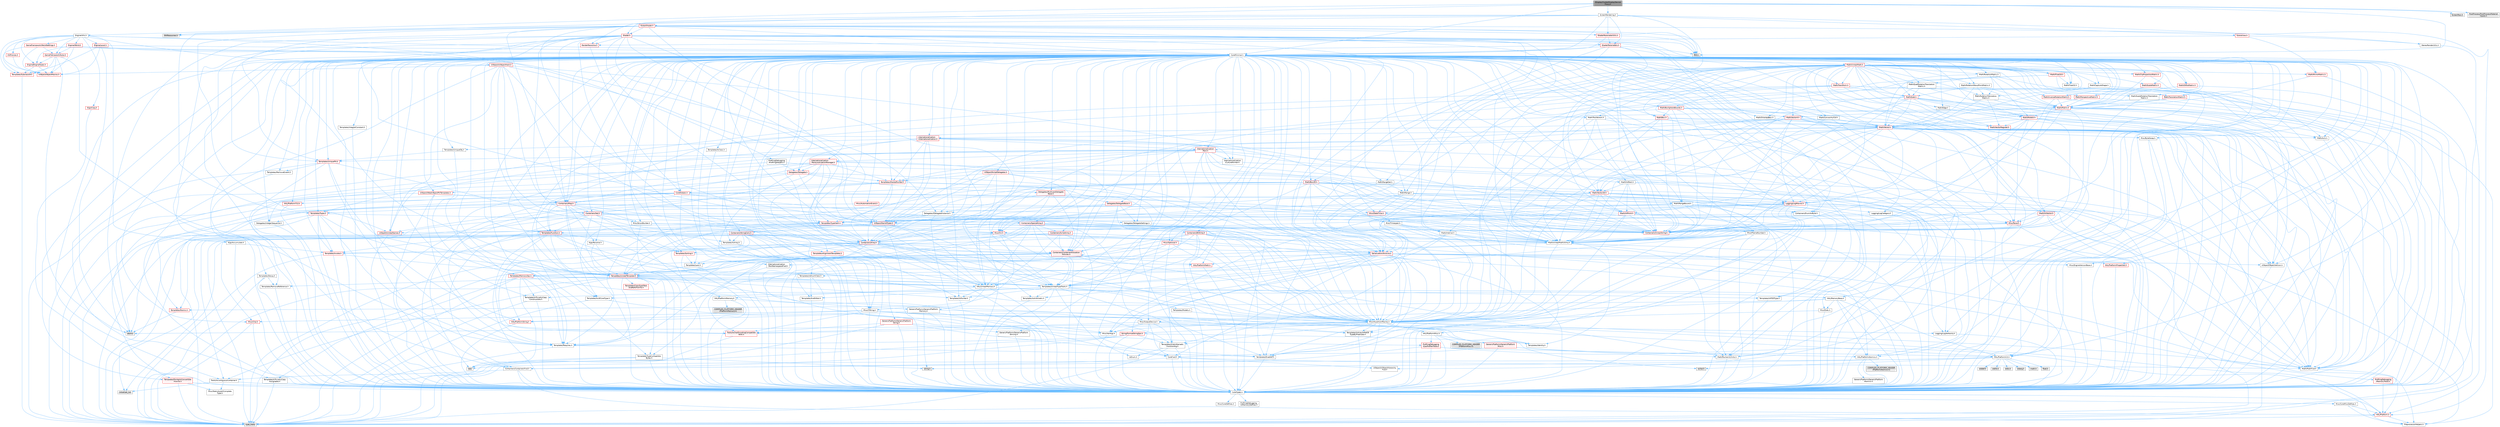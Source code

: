 digraph "IDisplayClusterDisplayDeviceProxy.h"
{
 // INTERACTIVE_SVG=YES
 // LATEX_PDF_SIZE
  bgcolor="transparent";
  edge [fontname=Helvetica,fontsize=10,labelfontname=Helvetica,labelfontsize=10];
  node [fontname=Helvetica,fontsize=10,shape=box,height=0.2,width=0.4];
  Node1 [id="Node000001",label="IDisplayClusterDisplayDevice\lProxy.h",height=0.2,width=0.4,color="gray40", fillcolor="grey60", style="filled", fontcolor="black",tooltip=" "];
  Node1 -> Node2 [id="edge1_Node000001_Node000002",color="steelblue1",style="solid",tooltip=" "];
  Node2 [id="Node000002",label="CoreMinimal.h",height=0.2,width=0.4,color="grey40", fillcolor="white", style="filled",URL="$d7/d67/CoreMinimal_8h.html",tooltip=" "];
  Node2 -> Node3 [id="edge2_Node000002_Node000003",color="steelblue1",style="solid",tooltip=" "];
  Node3 [id="Node000003",label="CoreTypes.h",height=0.2,width=0.4,color="grey40", fillcolor="white", style="filled",URL="$dc/dec/CoreTypes_8h.html",tooltip=" "];
  Node3 -> Node4 [id="edge3_Node000003_Node000004",color="steelblue1",style="solid",tooltip=" "];
  Node4 [id="Node000004",label="HAL/Platform.h",height=0.2,width=0.4,color="red", fillcolor="#FFF0F0", style="filled",URL="$d9/dd0/Platform_8h.html",tooltip=" "];
  Node4 -> Node7 [id="edge4_Node000004_Node000007",color="steelblue1",style="solid",tooltip=" "];
  Node7 [id="Node000007",label="type_traits",height=0.2,width=0.4,color="grey60", fillcolor="#E0E0E0", style="filled",tooltip=" "];
  Node4 -> Node8 [id="edge5_Node000004_Node000008",color="steelblue1",style="solid",tooltip=" "];
  Node8 [id="Node000008",label="PreprocessorHelpers.h",height=0.2,width=0.4,color="grey40", fillcolor="white", style="filled",URL="$db/ddb/PreprocessorHelpers_8h.html",tooltip=" "];
  Node3 -> Node14 [id="edge6_Node000003_Node000014",color="steelblue1",style="solid",tooltip=" "];
  Node14 [id="Node000014",label="ProfilingDebugging\l/UMemoryDefines.h",height=0.2,width=0.4,color="grey40", fillcolor="white", style="filled",URL="$d2/da2/UMemoryDefines_8h.html",tooltip=" "];
  Node3 -> Node15 [id="edge7_Node000003_Node000015",color="steelblue1",style="solid",tooltip=" "];
  Node15 [id="Node000015",label="Misc/CoreMiscDefines.h",height=0.2,width=0.4,color="grey40", fillcolor="white", style="filled",URL="$da/d38/CoreMiscDefines_8h.html",tooltip=" "];
  Node15 -> Node4 [id="edge8_Node000015_Node000004",color="steelblue1",style="solid",tooltip=" "];
  Node15 -> Node8 [id="edge9_Node000015_Node000008",color="steelblue1",style="solid",tooltip=" "];
  Node3 -> Node16 [id="edge10_Node000003_Node000016",color="steelblue1",style="solid",tooltip=" "];
  Node16 [id="Node000016",label="Misc/CoreDefines.h",height=0.2,width=0.4,color="grey40", fillcolor="white", style="filled",URL="$d3/dd2/CoreDefines_8h.html",tooltip=" "];
  Node2 -> Node17 [id="edge11_Node000002_Node000017",color="steelblue1",style="solid",tooltip=" "];
  Node17 [id="Node000017",label="CoreFwd.h",height=0.2,width=0.4,color="grey40", fillcolor="white", style="filled",URL="$d1/d1e/CoreFwd_8h.html",tooltip=" "];
  Node17 -> Node3 [id="edge12_Node000017_Node000003",color="steelblue1",style="solid",tooltip=" "];
  Node17 -> Node18 [id="edge13_Node000017_Node000018",color="steelblue1",style="solid",tooltip=" "];
  Node18 [id="Node000018",label="Containers/ContainersFwd.h",height=0.2,width=0.4,color="grey40", fillcolor="white", style="filled",URL="$d4/d0a/ContainersFwd_8h.html",tooltip=" "];
  Node18 -> Node4 [id="edge14_Node000018_Node000004",color="steelblue1",style="solid",tooltip=" "];
  Node18 -> Node3 [id="edge15_Node000018_Node000003",color="steelblue1",style="solid",tooltip=" "];
  Node18 -> Node19 [id="edge16_Node000018_Node000019",color="steelblue1",style="solid",tooltip=" "];
  Node19 [id="Node000019",label="Traits/IsContiguousContainer.h",height=0.2,width=0.4,color="grey40", fillcolor="white", style="filled",URL="$d5/d3c/IsContiguousContainer_8h.html",tooltip=" "];
  Node19 -> Node3 [id="edge17_Node000019_Node000003",color="steelblue1",style="solid",tooltip=" "];
  Node19 -> Node20 [id="edge18_Node000019_Node000020",color="steelblue1",style="solid",tooltip=" "];
  Node20 [id="Node000020",label="Misc/StaticAssertComplete\lType.h",height=0.2,width=0.4,color="grey40", fillcolor="white", style="filled",URL="$d5/d4e/StaticAssertCompleteType_8h.html",tooltip=" "];
  Node19 -> Node21 [id="edge19_Node000019_Node000021",color="steelblue1",style="solid",tooltip=" "];
  Node21 [id="Node000021",label="initializer_list",height=0.2,width=0.4,color="grey60", fillcolor="#E0E0E0", style="filled",tooltip=" "];
  Node17 -> Node22 [id="edge20_Node000017_Node000022",color="steelblue1",style="solid",tooltip=" "];
  Node22 [id="Node000022",label="Math/MathFwd.h",height=0.2,width=0.4,color="grey40", fillcolor="white", style="filled",URL="$d2/d10/MathFwd_8h.html",tooltip=" "];
  Node22 -> Node4 [id="edge21_Node000022_Node000004",color="steelblue1",style="solid",tooltip=" "];
  Node17 -> Node23 [id="edge22_Node000017_Node000023",color="steelblue1",style="solid",tooltip=" "];
  Node23 [id="Node000023",label="UObject/UObjectHierarchy\lFwd.h",height=0.2,width=0.4,color="grey40", fillcolor="white", style="filled",URL="$d3/d13/UObjectHierarchyFwd_8h.html",tooltip=" "];
  Node2 -> Node23 [id="edge23_Node000002_Node000023",color="steelblue1",style="solid",tooltip=" "];
  Node2 -> Node18 [id="edge24_Node000002_Node000018",color="steelblue1",style="solid",tooltip=" "];
  Node2 -> Node24 [id="edge25_Node000002_Node000024",color="steelblue1",style="solid",tooltip=" "];
  Node24 [id="Node000024",label="Misc/VarArgs.h",height=0.2,width=0.4,color="grey40", fillcolor="white", style="filled",URL="$d5/d6f/VarArgs_8h.html",tooltip=" "];
  Node24 -> Node3 [id="edge26_Node000024_Node000003",color="steelblue1",style="solid",tooltip=" "];
  Node2 -> Node25 [id="edge27_Node000002_Node000025",color="steelblue1",style="solid",tooltip=" "];
  Node25 [id="Node000025",label="Logging/LogVerbosity.h",height=0.2,width=0.4,color="grey40", fillcolor="white", style="filled",URL="$d2/d8f/LogVerbosity_8h.html",tooltip=" "];
  Node25 -> Node3 [id="edge28_Node000025_Node000003",color="steelblue1",style="solid",tooltip=" "];
  Node2 -> Node26 [id="edge29_Node000002_Node000026",color="steelblue1",style="solid",tooltip=" "];
  Node26 [id="Node000026",label="Misc/OutputDevice.h",height=0.2,width=0.4,color="grey40", fillcolor="white", style="filled",URL="$d7/d32/OutputDevice_8h.html",tooltip=" "];
  Node26 -> Node17 [id="edge30_Node000026_Node000017",color="steelblue1",style="solid",tooltip=" "];
  Node26 -> Node3 [id="edge31_Node000026_Node000003",color="steelblue1",style="solid",tooltip=" "];
  Node26 -> Node25 [id="edge32_Node000026_Node000025",color="steelblue1",style="solid",tooltip=" "];
  Node26 -> Node24 [id="edge33_Node000026_Node000024",color="steelblue1",style="solid",tooltip=" "];
  Node26 -> Node27 [id="edge34_Node000026_Node000027",color="steelblue1",style="solid",tooltip=" "];
  Node27 [id="Node000027",label="Templates/IsArrayOrRefOf\lTypeByPredicate.h",height=0.2,width=0.4,color="grey40", fillcolor="white", style="filled",URL="$d6/da1/IsArrayOrRefOfTypeByPredicate_8h.html",tooltip=" "];
  Node27 -> Node3 [id="edge35_Node000027_Node000003",color="steelblue1",style="solid",tooltip=" "];
  Node26 -> Node28 [id="edge36_Node000026_Node000028",color="steelblue1",style="solid",tooltip=" "];
  Node28 [id="Node000028",label="Templates/IsValidVariadic\lFunctionArg.h",height=0.2,width=0.4,color="grey40", fillcolor="white", style="filled",URL="$d0/dc8/IsValidVariadicFunctionArg_8h.html",tooltip=" "];
  Node28 -> Node3 [id="edge37_Node000028_Node000003",color="steelblue1",style="solid",tooltip=" "];
  Node28 -> Node29 [id="edge38_Node000028_Node000029",color="steelblue1",style="solid",tooltip=" "];
  Node29 [id="Node000029",label="IsEnum.h",height=0.2,width=0.4,color="grey40", fillcolor="white", style="filled",URL="$d4/de5/IsEnum_8h.html",tooltip=" "];
  Node28 -> Node7 [id="edge39_Node000028_Node000007",color="steelblue1",style="solid",tooltip=" "];
  Node26 -> Node30 [id="edge40_Node000026_Node000030",color="steelblue1",style="solid",tooltip=" "];
  Node30 [id="Node000030",label="Traits/IsCharEncodingCompatible\lWith.h",height=0.2,width=0.4,color="red", fillcolor="#FFF0F0", style="filled",URL="$df/dd1/IsCharEncodingCompatibleWith_8h.html",tooltip=" "];
  Node30 -> Node7 [id="edge41_Node000030_Node000007",color="steelblue1",style="solid",tooltip=" "];
  Node2 -> Node32 [id="edge42_Node000002_Node000032",color="steelblue1",style="solid",tooltip=" "];
  Node32 [id="Node000032",label="HAL/PlatformCrt.h",height=0.2,width=0.4,color="grey40", fillcolor="white", style="filled",URL="$d8/d75/PlatformCrt_8h.html",tooltip=" "];
  Node32 -> Node33 [id="edge43_Node000032_Node000033",color="steelblue1",style="solid",tooltip=" "];
  Node33 [id="Node000033",label="new",height=0.2,width=0.4,color="grey60", fillcolor="#E0E0E0", style="filled",tooltip=" "];
  Node32 -> Node34 [id="edge44_Node000032_Node000034",color="steelblue1",style="solid",tooltip=" "];
  Node34 [id="Node000034",label="wchar.h",height=0.2,width=0.4,color="grey60", fillcolor="#E0E0E0", style="filled",tooltip=" "];
  Node32 -> Node35 [id="edge45_Node000032_Node000035",color="steelblue1",style="solid",tooltip=" "];
  Node35 [id="Node000035",label="stddef.h",height=0.2,width=0.4,color="grey60", fillcolor="#E0E0E0", style="filled",tooltip=" "];
  Node32 -> Node36 [id="edge46_Node000032_Node000036",color="steelblue1",style="solid",tooltip=" "];
  Node36 [id="Node000036",label="stdlib.h",height=0.2,width=0.4,color="grey60", fillcolor="#E0E0E0", style="filled",tooltip=" "];
  Node32 -> Node37 [id="edge47_Node000032_Node000037",color="steelblue1",style="solid",tooltip=" "];
  Node37 [id="Node000037",label="stdio.h",height=0.2,width=0.4,color="grey60", fillcolor="#E0E0E0", style="filled",tooltip=" "];
  Node32 -> Node38 [id="edge48_Node000032_Node000038",color="steelblue1",style="solid",tooltip=" "];
  Node38 [id="Node000038",label="stdarg.h",height=0.2,width=0.4,color="grey60", fillcolor="#E0E0E0", style="filled",tooltip=" "];
  Node32 -> Node39 [id="edge49_Node000032_Node000039",color="steelblue1",style="solid",tooltip=" "];
  Node39 [id="Node000039",label="math.h",height=0.2,width=0.4,color="grey60", fillcolor="#E0E0E0", style="filled",tooltip=" "];
  Node32 -> Node40 [id="edge50_Node000032_Node000040",color="steelblue1",style="solid",tooltip=" "];
  Node40 [id="Node000040",label="float.h",height=0.2,width=0.4,color="grey60", fillcolor="#E0E0E0", style="filled",tooltip=" "];
  Node32 -> Node41 [id="edge51_Node000032_Node000041",color="steelblue1",style="solid",tooltip=" "];
  Node41 [id="Node000041",label="string.h",height=0.2,width=0.4,color="grey60", fillcolor="#E0E0E0", style="filled",tooltip=" "];
  Node2 -> Node42 [id="edge52_Node000002_Node000042",color="steelblue1",style="solid",tooltip=" "];
  Node42 [id="Node000042",label="HAL/PlatformMisc.h",height=0.2,width=0.4,color="grey40", fillcolor="white", style="filled",URL="$d0/df5/PlatformMisc_8h.html",tooltip=" "];
  Node42 -> Node3 [id="edge53_Node000042_Node000003",color="steelblue1",style="solid",tooltip=" "];
  Node42 -> Node43 [id="edge54_Node000042_Node000043",color="steelblue1",style="solid",tooltip=" "];
  Node43 [id="Node000043",label="GenericPlatform/GenericPlatform\lMisc.h",height=0.2,width=0.4,color="red", fillcolor="#FFF0F0", style="filled",URL="$db/d9a/GenericPlatformMisc_8h.html",tooltip=" "];
  Node43 -> Node17 [id="edge55_Node000043_Node000017",color="steelblue1",style="solid",tooltip=" "];
  Node43 -> Node3 [id="edge56_Node000043_Node000003",color="steelblue1",style="solid",tooltip=" "];
  Node43 -> Node32 [id="edge57_Node000043_Node000032",color="steelblue1",style="solid",tooltip=" "];
  Node43 -> Node47 [id="edge58_Node000043_Node000047",color="steelblue1",style="solid",tooltip=" "];
  Node47 [id="Node000047",label="Math/NumericLimits.h",height=0.2,width=0.4,color="grey40", fillcolor="white", style="filled",URL="$df/d1b/NumericLimits_8h.html",tooltip=" "];
  Node47 -> Node3 [id="edge59_Node000047_Node000003",color="steelblue1",style="solid",tooltip=" "];
  Node42 -> Node52 [id="edge60_Node000042_Node000052",color="steelblue1",style="solid",tooltip=" "];
  Node52 [id="Node000052",label="COMPILED_PLATFORM_HEADER\l(PlatformMisc.h)",height=0.2,width=0.4,color="grey60", fillcolor="#E0E0E0", style="filled",tooltip=" "];
  Node42 -> Node53 [id="edge61_Node000042_Node000053",color="steelblue1",style="solid",tooltip=" "];
  Node53 [id="Node000053",label="ProfilingDebugging\l/CpuProfilerTrace.h",height=0.2,width=0.4,color="red", fillcolor="#FFF0F0", style="filled",URL="$da/dcb/CpuProfilerTrace_8h.html",tooltip=" "];
  Node53 -> Node3 [id="edge62_Node000053_Node000003",color="steelblue1",style="solid",tooltip=" "];
  Node53 -> Node18 [id="edge63_Node000053_Node000018",color="steelblue1",style="solid",tooltip=" "];
  Node53 -> Node54 [id="edge64_Node000053_Node000054",color="steelblue1",style="solid",tooltip=" "];
  Node54 [id="Node000054",label="HAL/PlatformAtomics.h",height=0.2,width=0.4,color="grey40", fillcolor="white", style="filled",URL="$d3/d36/PlatformAtomics_8h.html",tooltip=" "];
  Node54 -> Node3 [id="edge65_Node000054_Node000003",color="steelblue1",style="solid",tooltip=" "];
  Node54 -> Node55 [id="edge66_Node000054_Node000055",color="steelblue1",style="solid",tooltip=" "];
  Node55 [id="Node000055",label="GenericPlatform/GenericPlatform\lAtomics.h",height=0.2,width=0.4,color="grey40", fillcolor="white", style="filled",URL="$da/d72/GenericPlatformAtomics_8h.html",tooltip=" "];
  Node55 -> Node3 [id="edge67_Node000055_Node000003",color="steelblue1",style="solid",tooltip=" "];
  Node54 -> Node56 [id="edge68_Node000054_Node000056",color="steelblue1",style="solid",tooltip=" "];
  Node56 [id="Node000056",label="COMPILED_PLATFORM_HEADER\l(PlatformAtomics.h)",height=0.2,width=0.4,color="grey60", fillcolor="#E0E0E0", style="filled",tooltip=" "];
  Node53 -> Node8 [id="edge69_Node000053_Node000008",color="steelblue1",style="solid",tooltip=" "];
  Node2 -> Node61 [id="edge70_Node000002_Node000061",color="steelblue1",style="solid",tooltip=" "];
  Node61 [id="Node000061",label="Misc/AssertionMacros.h",height=0.2,width=0.4,color="grey40", fillcolor="white", style="filled",URL="$d0/dfa/AssertionMacros_8h.html",tooltip=" "];
  Node61 -> Node3 [id="edge71_Node000061_Node000003",color="steelblue1",style="solid",tooltip=" "];
  Node61 -> Node4 [id="edge72_Node000061_Node000004",color="steelblue1",style="solid",tooltip=" "];
  Node61 -> Node42 [id="edge73_Node000061_Node000042",color="steelblue1",style="solid",tooltip=" "];
  Node61 -> Node8 [id="edge74_Node000061_Node000008",color="steelblue1",style="solid",tooltip=" "];
  Node61 -> Node62 [id="edge75_Node000061_Node000062",color="steelblue1",style="solid",tooltip=" "];
  Node62 [id="Node000062",label="Templates/EnableIf.h",height=0.2,width=0.4,color="grey40", fillcolor="white", style="filled",URL="$d7/d60/EnableIf_8h.html",tooltip=" "];
  Node62 -> Node3 [id="edge76_Node000062_Node000003",color="steelblue1",style="solid",tooltip=" "];
  Node61 -> Node27 [id="edge77_Node000061_Node000027",color="steelblue1",style="solid",tooltip=" "];
  Node61 -> Node28 [id="edge78_Node000061_Node000028",color="steelblue1",style="solid",tooltip=" "];
  Node61 -> Node30 [id="edge79_Node000061_Node000030",color="steelblue1",style="solid",tooltip=" "];
  Node61 -> Node24 [id="edge80_Node000061_Node000024",color="steelblue1",style="solid",tooltip=" "];
  Node61 -> Node63 [id="edge81_Node000061_Node000063",color="steelblue1",style="solid",tooltip=" "];
  Node63 [id="Node000063",label="String/FormatStringSan.h",height=0.2,width=0.4,color="red", fillcolor="#FFF0F0", style="filled",URL="$d3/d8b/FormatStringSan_8h.html",tooltip=" "];
  Node63 -> Node7 [id="edge82_Node000063_Node000007",color="steelblue1",style="solid",tooltip=" "];
  Node63 -> Node3 [id="edge83_Node000063_Node000003",color="steelblue1",style="solid",tooltip=" "];
  Node63 -> Node64 [id="edge84_Node000063_Node000064",color="steelblue1",style="solid",tooltip=" "];
  Node64 [id="Node000064",label="Templates/Requires.h",height=0.2,width=0.4,color="grey40", fillcolor="white", style="filled",URL="$dc/d96/Requires_8h.html",tooltip=" "];
  Node64 -> Node62 [id="edge85_Node000064_Node000062",color="steelblue1",style="solid",tooltip=" "];
  Node64 -> Node7 [id="edge86_Node000064_Node000007",color="steelblue1",style="solid",tooltip=" "];
  Node63 -> Node65 [id="edge87_Node000063_Node000065",color="steelblue1",style="solid",tooltip=" "];
  Node65 [id="Node000065",label="Templates/Identity.h",height=0.2,width=0.4,color="grey40", fillcolor="white", style="filled",URL="$d0/dd5/Identity_8h.html",tooltip=" "];
  Node63 -> Node28 [id="edge88_Node000063_Node000028",color="steelblue1",style="solid",tooltip=" "];
  Node63 -> Node18 [id="edge89_Node000063_Node000018",color="steelblue1",style="solid",tooltip=" "];
  Node61 -> Node69 [id="edge90_Node000061_Node000069",color="steelblue1",style="solid",tooltip=" "];
  Node69 [id="Node000069",label="atomic",height=0.2,width=0.4,color="grey60", fillcolor="#E0E0E0", style="filled",tooltip=" "];
  Node2 -> Node70 [id="edge91_Node000002_Node000070",color="steelblue1",style="solid",tooltip=" "];
  Node70 [id="Node000070",label="Templates/IsPointer.h",height=0.2,width=0.4,color="grey40", fillcolor="white", style="filled",URL="$d7/d05/IsPointer_8h.html",tooltip=" "];
  Node70 -> Node3 [id="edge92_Node000070_Node000003",color="steelblue1",style="solid",tooltip=" "];
  Node2 -> Node71 [id="edge93_Node000002_Node000071",color="steelblue1",style="solid",tooltip=" "];
  Node71 [id="Node000071",label="HAL/PlatformMemory.h",height=0.2,width=0.4,color="grey40", fillcolor="white", style="filled",URL="$de/d68/PlatformMemory_8h.html",tooltip=" "];
  Node71 -> Node3 [id="edge94_Node000071_Node000003",color="steelblue1",style="solid",tooltip=" "];
  Node71 -> Node72 [id="edge95_Node000071_Node000072",color="steelblue1",style="solid",tooltip=" "];
  Node72 [id="Node000072",label="GenericPlatform/GenericPlatform\lMemory.h",height=0.2,width=0.4,color="grey40", fillcolor="white", style="filled",URL="$dd/d22/GenericPlatformMemory_8h.html",tooltip=" "];
  Node72 -> Node17 [id="edge96_Node000072_Node000017",color="steelblue1",style="solid",tooltip=" "];
  Node72 -> Node3 [id="edge97_Node000072_Node000003",color="steelblue1",style="solid",tooltip=" "];
  Node72 -> Node73 [id="edge98_Node000072_Node000073",color="steelblue1",style="solid",tooltip=" "];
  Node73 [id="Node000073",label="HAL/PlatformString.h",height=0.2,width=0.4,color="red", fillcolor="#FFF0F0", style="filled",URL="$db/db5/PlatformString_8h.html",tooltip=" "];
  Node73 -> Node3 [id="edge99_Node000073_Node000003",color="steelblue1",style="solid",tooltip=" "];
  Node72 -> Node41 [id="edge100_Node000072_Node000041",color="steelblue1",style="solid",tooltip=" "];
  Node72 -> Node34 [id="edge101_Node000072_Node000034",color="steelblue1",style="solid",tooltip=" "];
  Node71 -> Node75 [id="edge102_Node000071_Node000075",color="steelblue1",style="solid",tooltip=" "];
  Node75 [id="Node000075",label="COMPILED_PLATFORM_HEADER\l(PlatformMemory.h)",height=0.2,width=0.4,color="grey60", fillcolor="#E0E0E0", style="filled",tooltip=" "];
  Node2 -> Node54 [id="edge103_Node000002_Node000054",color="steelblue1",style="solid",tooltip=" "];
  Node2 -> Node76 [id="edge104_Node000002_Node000076",color="steelblue1",style="solid",tooltip=" "];
  Node76 [id="Node000076",label="Misc/Exec.h",height=0.2,width=0.4,color="grey40", fillcolor="white", style="filled",URL="$de/ddb/Exec_8h.html",tooltip=" "];
  Node76 -> Node3 [id="edge105_Node000076_Node000003",color="steelblue1",style="solid",tooltip=" "];
  Node76 -> Node61 [id="edge106_Node000076_Node000061",color="steelblue1",style="solid",tooltip=" "];
  Node2 -> Node77 [id="edge107_Node000002_Node000077",color="steelblue1",style="solid",tooltip=" "];
  Node77 [id="Node000077",label="HAL/MemoryBase.h",height=0.2,width=0.4,color="grey40", fillcolor="white", style="filled",URL="$d6/d9f/MemoryBase_8h.html",tooltip=" "];
  Node77 -> Node3 [id="edge108_Node000077_Node000003",color="steelblue1",style="solid",tooltip=" "];
  Node77 -> Node54 [id="edge109_Node000077_Node000054",color="steelblue1",style="solid",tooltip=" "];
  Node77 -> Node32 [id="edge110_Node000077_Node000032",color="steelblue1",style="solid",tooltip=" "];
  Node77 -> Node76 [id="edge111_Node000077_Node000076",color="steelblue1",style="solid",tooltip=" "];
  Node77 -> Node26 [id="edge112_Node000077_Node000026",color="steelblue1",style="solid",tooltip=" "];
  Node77 -> Node78 [id="edge113_Node000077_Node000078",color="steelblue1",style="solid",tooltip=" "];
  Node78 [id="Node000078",label="Templates/Atomic.h",height=0.2,width=0.4,color="red", fillcolor="#FFF0F0", style="filled",URL="$d3/d91/Atomic_8h.html",tooltip=" "];
  Node78 -> Node69 [id="edge114_Node000078_Node000069",color="steelblue1",style="solid",tooltip=" "];
  Node2 -> Node87 [id="edge115_Node000002_Node000087",color="steelblue1",style="solid",tooltip=" "];
  Node87 [id="Node000087",label="HAL/UnrealMemory.h",height=0.2,width=0.4,color="grey40", fillcolor="white", style="filled",URL="$d9/d96/UnrealMemory_8h.html",tooltip=" "];
  Node87 -> Node3 [id="edge116_Node000087_Node000003",color="steelblue1",style="solid",tooltip=" "];
  Node87 -> Node72 [id="edge117_Node000087_Node000072",color="steelblue1",style="solid",tooltip=" "];
  Node87 -> Node77 [id="edge118_Node000087_Node000077",color="steelblue1",style="solid",tooltip=" "];
  Node87 -> Node71 [id="edge119_Node000087_Node000071",color="steelblue1",style="solid",tooltip=" "];
  Node87 -> Node88 [id="edge120_Node000087_Node000088",color="steelblue1",style="solid",tooltip=" "];
  Node88 [id="Node000088",label="ProfilingDebugging\l/MemoryTrace.h",height=0.2,width=0.4,color="red", fillcolor="#FFF0F0", style="filled",URL="$da/dd7/MemoryTrace_8h.html",tooltip=" "];
  Node88 -> Node4 [id="edge121_Node000088_Node000004",color="steelblue1",style="solid",tooltip=" "];
  Node87 -> Node70 [id="edge122_Node000087_Node000070",color="steelblue1",style="solid",tooltip=" "];
  Node2 -> Node89 [id="edge123_Node000002_Node000089",color="steelblue1",style="solid",tooltip=" "];
  Node89 [id="Node000089",label="Templates/IsArithmetic.h",height=0.2,width=0.4,color="grey40", fillcolor="white", style="filled",URL="$d2/d5d/IsArithmetic_8h.html",tooltip=" "];
  Node89 -> Node3 [id="edge124_Node000089_Node000003",color="steelblue1",style="solid",tooltip=" "];
  Node2 -> Node83 [id="edge125_Node000002_Node000083",color="steelblue1",style="solid",tooltip=" "];
  Node83 [id="Node000083",label="Templates/AndOrNot.h",height=0.2,width=0.4,color="grey40", fillcolor="white", style="filled",URL="$db/d0a/AndOrNot_8h.html",tooltip=" "];
  Node83 -> Node3 [id="edge126_Node000083_Node000003",color="steelblue1",style="solid",tooltip=" "];
  Node2 -> Node90 [id="edge127_Node000002_Node000090",color="steelblue1",style="solid",tooltip=" "];
  Node90 [id="Node000090",label="Templates/IsPODType.h",height=0.2,width=0.4,color="grey40", fillcolor="white", style="filled",URL="$d7/db1/IsPODType_8h.html",tooltip=" "];
  Node90 -> Node3 [id="edge128_Node000090_Node000003",color="steelblue1",style="solid",tooltip=" "];
  Node2 -> Node91 [id="edge129_Node000002_Node000091",color="steelblue1",style="solid",tooltip=" "];
  Node91 [id="Node000091",label="Templates/IsUECoreType.h",height=0.2,width=0.4,color="grey40", fillcolor="white", style="filled",URL="$d1/db8/IsUECoreType_8h.html",tooltip=" "];
  Node91 -> Node3 [id="edge130_Node000091_Node000003",color="steelblue1",style="solid",tooltip=" "];
  Node91 -> Node7 [id="edge131_Node000091_Node000007",color="steelblue1",style="solid",tooltip=" "];
  Node2 -> Node84 [id="edge132_Node000002_Node000084",color="steelblue1",style="solid",tooltip=" "];
  Node84 [id="Node000084",label="Templates/IsTriviallyCopy\lConstructible.h",height=0.2,width=0.4,color="grey40", fillcolor="white", style="filled",URL="$d3/d78/IsTriviallyCopyConstructible_8h.html",tooltip=" "];
  Node84 -> Node3 [id="edge133_Node000084_Node000003",color="steelblue1",style="solid",tooltip=" "];
  Node84 -> Node7 [id="edge134_Node000084_Node000007",color="steelblue1",style="solid",tooltip=" "];
  Node2 -> Node92 [id="edge135_Node000002_Node000092",color="steelblue1",style="solid",tooltip=" "];
  Node92 [id="Node000092",label="Templates/UnrealTypeTraits.h",height=0.2,width=0.4,color="grey40", fillcolor="white", style="filled",URL="$d2/d2d/UnrealTypeTraits_8h.html",tooltip=" "];
  Node92 -> Node3 [id="edge136_Node000092_Node000003",color="steelblue1",style="solid",tooltip=" "];
  Node92 -> Node70 [id="edge137_Node000092_Node000070",color="steelblue1",style="solid",tooltip=" "];
  Node92 -> Node61 [id="edge138_Node000092_Node000061",color="steelblue1",style="solid",tooltip=" "];
  Node92 -> Node83 [id="edge139_Node000092_Node000083",color="steelblue1",style="solid",tooltip=" "];
  Node92 -> Node62 [id="edge140_Node000092_Node000062",color="steelblue1",style="solid",tooltip=" "];
  Node92 -> Node89 [id="edge141_Node000092_Node000089",color="steelblue1",style="solid",tooltip=" "];
  Node92 -> Node29 [id="edge142_Node000092_Node000029",color="steelblue1",style="solid",tooltip=" "];
  Node92 -> Node93 [id="edge143_Node000092_Node000093",color="steelblue1",style="solid",tooltip=" "];
  Node93 [id="Node000093",label="Templates/Models.h",height=0.2,width=0.4,color="grey40", fillcolor="white", style="filled",URL="$d3/d0c/Models_8h.html",tooltip=" "];
  Node93 -> Node65 [id="edge144_Node000093_Node000065",color="steelblue1",style="solid",tooltip=" "];
  Node92 -> Node90 [id="edge145_Node000092_Node000090",color="steelblue1",style="solid",tooltip=" "];
  Node92 -> Node91 [id="edge146_Node000092_Node000091",color="steelblue1",style="solid",tooltip=" "];
  Node92 -> Node84 [id="edge147_Node000092_Node000084",color="steelblue1",style="solid",tooltip=" "];
  Node2 -> Node62 [id="edge148_Node000002_Node000062",color="steelblue1",style="solid",tooltip=" "];
  Node2 -> Node94 [id="edge149_Node000002_Node000094",color="steelblue1",style="solid",tooltip=" "];
  Node94 [id="Node000094",label="Templates/RemoveReference.h",height=0.2,width=0.4,color="grey40", fillcolor="white", style="filled",URL="$da/dbe/RemoveReference_8h.html",tooltip=" "];
  Node94 -> Node3 [id="edge150_Node000094_Node000003",color="steelblue1",style="solid",tooltip=" "];
  Node2 -> Node95 [id="edge151_Node000002_Node000095",color="steelblue1",style="solid",tooltip=" "];
  Node95 [id="Node000095",label="Templates/IntegralConstant.h",height=0.2,width=0.4,color="grey40", fillcolor="white", style="filled",URL="$db/d1b/IntegralConstant_8h.html",tooltip=" "];
  Node95 -> Node3 [id="edge152_Node000095_Node000003",color="steelblue1",style="solid",tooltip=" "];
  Node2 -> Node96 [id="edge153_Node000002_Node000096",color="steelblue1",style="solid",tooltip=" "];
  Node96 [id="Node000096",label="Templates/IsClass.h",height=0.2,width=0.4,color="grey40", fillcolor="white", style="filled",URL="$db/dcb/IsClass_8h.html",tooltip=" "];
  Node96 -> Node3 [id="edge154_Node000096_Node000003",color="steelblue1",style="solid",tooltip=" "];
  Node2 -> Node97 [id="edge155_Node000002_Node000097",color="steelblue1",style="solid",tooltip=" "];
  Node97 [id="Node000097",label="Templates/TypeCompatible\lBytes.h",height=0.2,width=0.4,color="grey40", fillcolor="white", style="filled",URL="$df/d0a/TypeCompatibleBytes_8h.html",tooltip=" "];
  Node97 -> Node3 [id="edge156_Node000097_Node000003",color="steelblue1",style="solid",tooltip=" "];
  Node97 -> Node41 [id="edge157_Node000097_Node000041",color="steelblue1",style="solid",tooltip=" "];
  Node97 -> Node33 [id="edge158_Node000097_Node000033",color="steelblue1",style="solid",tooltip=" "];
  Node97 -> Node7 [id="edge159_Node000097_Node000007",color="steelblue1",style="solid",tooltip=" "];
  Node2 -> Node19 [id="edge160_Node000002_Node000019",color="steelblue1",style="solid",tooltip=" "];
  Node2 -> Node98 [id="edge161_Node000002_Node000098",color="steelblue1",style="solid",tooltip=" "];
  Node98 [id="Node000098",label="Templates/UnrealTemplate.h",height=0.2,width=0.4,color="red", fillcolor="#FFF0F0", style="filled",URL="$d4/d24/UnrealTemplate_8h.html",tooltip=" "];
  Node98 -> Node3 [id="edge162_Node000098_Node000003",color="steelblue1",style="solid",tooltip=" "];
  Node98 -> Node70 [id="edge163_Node000098_Node000070",color="steelblue1",style="solid",tooltip=" "];
  Node98 -> Node87 [id="edge164_Node000098_Node000087",color="steelblue1",style="solid",tooltip=" "];
  Node98 -> Node99 [id="edge165_Node000098_Node000099",color="steelblue1",style="solid",tooltip=" "];
  Node99 [id="Node000099",label="Templates/CopyQualifiers\lAndRefsFromTo.h",height=0.2,width=0.4,color="red", fillcolor="#FFF0F0", style="filled",URL="$d3/db3/CopyQualifiersAndRefsFromTo_8h.html",tooltip=" "];
  Node98 -> Node92 [id="edge166_Node000098_Node000092",color="steelblue1",style="solid",tooltip=" "];
  Node98 -> Node94 [id="edge167_Node000098_Node000094",color="steelblue1",style="solid",tooltip=" "];
  Node98 -> Node64 [id="edge168_Node000098_Node000064",color="steelblue1",style="solid",tooltip=" "];
  Node98 -> Node97 [id="edge169_Node000098_Node000097",color="steelblue1",style="solid",tooltip=" "];
  Node98 -> Node65 [id="edge170_Node000098_Node000065",color="steelblue1",style="solid",tooltip=" "];
  Node98 -> Node19 [id="edge171_Node000098_Node000019",color="steelblue1",style="solid",tooltip=" "];
  Node98 -> Node7 [id="edge172_Node000098_Node000007",color="steelblue1",style="solid",tooltip=" "];
  Node2 -> Node47 [id="edge173_Node000002_Node000047",color="steelblue1",style="solid",tooltip=" "];
  Node2 -> Node102 [id="edge174_Node000002_Node000102",color="steelblue1",style="solid",tooltip=" "];
  Node102 [id="Node000102",label="HAL/PlatformMath.h",height=0.2,width=0.4,color="red", fillcolor="#FFF0F0", style="filled",URL="$dc/d53/PlatformMath_8h.html",tooltip=" "];
  Node102 -> Node3 [id="edge175_Node000102_Node000003",color="steelblue1",style="solid",tooltip=" "];
  Node2 -> Node85 [id="edge176_Node000002_Node000085",color="steelblue1",style="solid",tooltip=" "];
  Node85 [id="Node000085",label="Templates/IsTriviallyCopy\lAssignable.h",height=0.2,width=0.4,color="grey40", fillcolor="white", style="filled",URL="$d2/df2/IsTriviallyCopyAssignable_8h.html",tooltip=" "];
  Node85 -> Node3 [id="edge177_Node000085_Node000003",color="steelblue1",style="solid",tooltip=" "];
  Node85 -> Node7 [id="edge178_Node000085_Node000007",color="steelblue1",style="solid",tooltip=" "];
  Node2 -> Node110 [id="edge179_Node000002_Node000110",color="steelblue1",style="solid",tooltip=" "];
  Node110 [id="Node000110",label="Templates/MemoryOps.h",height=0.2,width=0.4,color="red", fillcolor="#FFF0F0", style="filled",URL="$db/dea/MemoryOps_8h.html",tooltip=" "];
  Node110 -> Node3 [id="edge180_Node000110_Node000003",color="steelblue1",style="solid",tooltip=" "];
  Node110 -> Node87 [id="edge181_Node000110_Node000087",color="steelblue1",style="solid",tooltip=" "];
  Node110 -> Node85 [id="edge182_Node000110_Node000085",color="steelblue1",style="solid",tooltip=" "];
  Node110 -> Node84 [id="edge183_Node000110_Node000084",color="steelblue1",style="solid",tooltip=" "];
  Node110 -> Node64 [id="edge184_Node000110_Node000064",color="steelblue1",style="solid",tooltip=" "];
  Node110 -> Node92 [id="edge185_Node000110_Node000092",color="steelblue1",style="solid",tooltip=" "];
  Node110 -> Node33 [id="edge186_Node000110_Node000033",color="steelblue1",style="solid",tooltip=" "];
  Node110 -> Node7 [id="edge187_Node000110_Node000007",color="steelblue1",style="solid",tooltip=" "];
  Node2 -> Node111 [id="edge188_Node000002_Node000111",color="steelblue1",style="solid",tooltip=" "];
  Node111 [id="Node000111",label="Containers/ContainerAllocation\lPolicies.h",height=0.2,width=0.4,color="red", fillcolor="#FFF0F0", style="filled",URL="$d7/dff/ContainerAllocationPolicies_8h.html",tooltip=" "];
  Node111 -> Node3 [id="edge189_Node000111_Node000003",color="steelblue1",style="solid",tooltip=" "];
  Node111 -> Node111 [id="edge190_Node000111_Node000111",color="steelblue1",style="solid",tooltip=" "];
  Node111 -> Node102 [id="edge191_Node000111_Node000102",color="steelblue1",style="solid",tooltip=" "];
  Node111 -> Node87 [id="edge192_Node000111_Node000087",color="steelblue1",style="solid",tooltip=" "];
  Node111 -> Node47 [id="edge193_Node000111_Node000047",color="steelblue1",style="solid",tooltip=" "];
  Node111 -> Node61 [id="edge194_Node000111_Node000061",color="steelblue1",style="solid",tooltip=" "];
  Node111 -> Node110 [id="edge195_Node000111_Node000110",color="steelblue1",style="solid",tooltip=" "];
  Node111 -> Node97 [id="edge196_Node000111_Node000097",color="steelblue1",style="solid",tooltip=" "];
  Node111 -> Node7 [id="edge197_Node000111_Node000007",color="steelblue1",style="solid",tooltip=" "];
  Node2 -> Node114 [id="edge198_Node000002_Node000114",color="steelblue1",style="solid",tooltip=" "];
  Node114 [id="Node000114",label="Templates/IsEnumClass.h",height=0.2,width=0.4,color="grey40", fillcolor="white", style="filled",URL="$d7/d15/IsEnumClass_8h.html",tooltip=" "];
  Node114 -> Node3 [id="edge199_Node000114_Node000003",color="steelblue1",style="solid",tooltip=" "];
  Node114 -> Node83 [id="edge200_Node000114_Node000083",color="steelblue1",style="solid",tooltip=" "];
  Node2 -> Node115 [id="edge201_Node000002_Node000115",color="steelblue1",style="solid",tooltip=" "];
  Node115 [id="Node000115",label="HAL/PlatformProperties.h",height=0.2,width=0.4,color="red", fillcolor="#FFF0F0", style="filled",URL="$d9/db0/PlatformProperties_8h.html",tooltip=" "];
  Node115 -> Node3 [id="edge202_Node000115_Node000003",color="steelblue1",style="solid",tooltip=" "];
  Node2 -> Node118 [id="edge203_Node000002_Node000118",color="steelblue1",style="solid",tooltip=" "];
  Node118 [id="Node000118",label="Misc/EngineVersionBase.h",height=0.2,width=0.4,color="grey40", fillcolor="white", style="filled",URL="$d5/d2b/EngineVersionBase_8h.html",tooltip=" "];
  Node118 -> Node3 [id="edge204_Node000118_Node000003",color="steelblue1",style="solid",tooltip=" "];
  Node2 -> Node119 [id="edge205_Node000002_Node000119",color="steelblue1",style="solid",tooltip=" "];
  Node119 [id="Node000119",label="Internationalization\l/TextNamespaceFwd.h",height=0.2,width=0.4,color="grey40", fillcolor="white", style="filled",URL="$d8/d97/TextNamespaceFwd_8h.html",tooltip=" "];
  Node119 -> Node3 [id="edge206_Node000119_Node000003",color="steelblue1",style="solid",tooltip=" "];
  Node2 -> Node120 [id="edge207_Node000002_Node000120",color="steelblue1",style="solid",tooltip=" "];
  Node120 [id="Node000120",label="Serialization/Archive.h",height=0.2,width=0.4,color="red", fillcolor="#FFF0F0", style="filled",URL="$d7/d3b/Archive_8h.html",tooltip=" "];
  Node120 -> Node17 [id="edge208_Node000120_Node000017",color="steelblue1",style="solid",tooltip=" "];
  Node120 -> Node3 [id="edge209_Node000120_Node000003",color="steelblue1",style="solid",tooltip=" "];
  Node120 -> Node115 [id="edge210_Node000120_Node000115",color="steelblue1",style="solid",tooltip=" "];
  Node120 -> Node119 [id="edge211_Node000120_Node000119",color="steelblue1",style="solid",tooltip=" "];
  Node120 -> Node22 [id="edge212_Node000120_Node000022",color="steelblue1",style="solid",tooltip=" "];
  Node120 -> Node61 [id="edge213_Node000120_Node000061",color="steelblue1",style="solid",tooltip=" "];
  Node120 -> Node118 [id="edge214_Node000120_Node000118",color="steelblue1",style="solid",tooltip=" "];
  Node120 -> Node24 [id="edge215_Node000120_Node000024",color="steelblue1",style="solid",tooltip=" "];
  Node120 -> Node62 [id="edge216_Node000120_Node000062",color="steelblue1",style="solid",tooltip=" "];
  Node120 -> Node27 [id="edge217_Node000120_Node000027",color="steelblue1",style="solid",tooltip=" "];
  Node120 -> Node114 [id="edge218_Node000120_Node000114",color="steelblue1",style="solid",tooltip=" "];
  Node120 -> Node28 [id="edge219_Node000120_Node000028",color="steelblue1",style="solid",tooltip=" "];
  Node120 -> Node98 [id="edge220_Node000120_Node000098",color="steelblue1",style="solid",tooltip=" "];
  Node120 -> Node30 [id="edge221_Node000120_Node000030",color="steelblue1",style="solid",tooltip=" "];
  Node120 -> Node123 [id="edge222_Node000120_Node000123",color="steelblue1",style="solid",tooltip=" "];
  Node123 [id="Node000123",label="UObject/ObjectVersion.h",height=0.2,width=0.4,color="grey40", fillcolor="white", style="filled",URL="$da/d63/ObjectVersion_8h.html",tooltip=" "];
  Node123 -> Node3 [id="edge223_Node000123_Node000003",color="steelblue1",style="solid",tooltip=" "];
  Node2 -> Node124 [id="edge224_Node000002_Node000124",color="steelblue1",style="solid",tooltip=" "];
  Node124 [id="Node000124",label="Templates/Less.h",height=0.2,width=0.4,color="grey40", fillcolor="white", style="filled",URL="$de/dc8/Less_8h.html",tooltip=" "];
  Node124 -> Node3 [id="edge225_Node000124_Node000003",color="steelblue1",style="solid",tooltip=" "];
  Node124 -> Node98 [id="edge226_Node000124_Node000098",color="steelblue1",style="solid",tooltip=" "];
  Node2 -> Node125 [id="edge227_Node000002_Node000125",color="steelblue1",style="solid",tooltip=" "];
  Node125 [id="Node000125",label="Templates/Sorting.h",height=0.2,width=0.4,color="red", fillcolor="#FFF0F0", style="filled",URL="$d3/d9e/Sorting_8h.html",tooltip=" "];
  Node125 -> Node3 [id="edge228_Node000125_Node000003",color="steelblue1",style="solid",tooltip=" "];
  Node125 -> Node102 [id="edge229_Node000125_Node000102",color="steelblue1",style="solid",tooltip=" "];
  Node125 -> Node124 [id="edge230_Node000125_Node000124",color="steelblue1",style="solid",tooltip=" "];
  Node2 -> Node136 [id="edge231_Node000002_Node000136",color="steelblue1",style="solid",tooltip=" "];
  Node136 [id="Node000136",label="Misc/Char.h",height=0.2,width=0.4,color="red", fillcolor="#FFF0F0", style="filled",URL="$d0/d58/Char_8h.html",tooltip=" "];
  Node136 -> Node3 [id="edge232_Node000136_Node000003",color="steelblue1",style="solid",tooltip=" "];
  Node136 -> Node7 [id="edge233_Node000136_Node000007",color="steelblue1",style="solid",tooltip=" "];
  Node2 -> Node139 [id="edge234_Node000002_Node000139",color="steelblue1",style="solid",tooltip=" "];
  Node139 [id="Node000139",label="GenericPlatform/GenericPlatform\lStricmp.h",height=0.2,width=0.4,color="grey40", fillcolor="white", style="filled",URL="$d2/d86/GenericPlatformStricmp_8h.html",tooltip=" "];
  Node139 -> Node3 [id="edge235_Node000139_Node000003",color="steelblue1",style="solid",tooltip=" "];
  Node2 -> Node140 [id="edge236_Node000002_Node000140",color="steelblue1",style="solid",tooltip=" "];
  Node140 [id="Node000140",label="GenericPlatform/GenericPlatform\lString.h",height=0.2,width=0.4,color="red", fillcolor="#FFF0F0", style="filled",URL="$dd/d20/GenericPlatformString_8h.html",tooltip=" "];
  Node140 -> Node3 [id="edge237_Node000140_Node000003",color="steelblue1",style="solid",tooltip=" "];
  Node140 -> Node139 [id="edge238_Node000140_Node000139",color="steelblue1",style="solid",tooltip=" "];
  Node140 -> Node62 [id="edge239_Node000140_Node000062",color="steelblue1",style="solid",tooltip=" "];
  Node140 -> Node30 [id="edge240_Node000140_Node000030",color="steelblue1",style="solid",tooltip=" "];
  Node140 -> Node7 [id="edge241_Node000140_Node000007",color="steelblue1",style="solid",tooltip=" "];
  Node2 -> Node73 [id="edge242_Node000002_Node000073",color="steelblue1",style="solid",tooltip=" "];
  Node2 -> Node143 [id="edge243_Node000002_Node000143",color="steelblue1",style="solid",tooltip=" "];
  Node143 [id="Node000143",label="Misc/CString.h",height=0.2,width=0.4,color="grey40", fillcolor="white", style="filled",URL="$d2/d49/CString_8h.html",tooltip=" "];
  Node143 -> Node3 [id="edge244_Node000143_Node000003",color="steelblue1",style="solid",tooltip=" "];
  Node143 -> Node32 [id="edge245_Node000143_Node000032",color="steelblue1",style="solid",tooltip=" "];
  Node143 -> Node73 [id="edge246_Node000143_Node000073",color="steelblue1",style="solid",tooltip=" "];
  Node143 -> Node61 [id="edge247_Node000143_Node000061",color="steelblue1",style="solid",tooltip=" "];
  Node143 -> Node136 [id="edge248_Node000143_Node000136",color="steelblue1",style="solid",tooltip=" "];
  Node143 -> Node24 [id="edge249_Node000143_Node000024",color="steelblue1",style="solid",tooltip=" "];
  Node143 -> Node27 [id="edge250_Node000143_Node000027",color="steelblue1",style="solid",tooltip=" "];
  Node143 -> Node28 [id="edge251_Node000143_Node000028",color="steelblue1",style="solid",tooltip=" "];
  Node143 -> Node30 [id="edge252_Node000143_Node000030",color="steelblue1",style="solid",tooltip=" "];
  Node2 -> Node144 [id="edge253_Node000002_Node000144",color="steelblue1",style="solid",tooltip=" "];
  Node144 [id="Node000144",label="Misc/Crc.h",height=0.2,width=0.4,color="red", fillcolor="#FFF0F0", style="filled",URL="$d4/dd2/Crc_8h.html",tooltip=" "];
  Node144 -> Node3 [id="edge254_Node000144_Node000003",color="steelblue1",style="solid",tooltip=" "];
  Node144 -> Node73 [id="edge255_Node000144_Node000073",color="steelblue1",style="solid",tooltip=" "];
  Node144 -> Node61 [id="edge256_Node000144_Node000061",color="steelblue1",style="solid",tooltip=" "];
  Node144 -> Node143 [id="edge257_Node000144_Node000143",color="steelblue1",style="solid",tooltip=" "];
  Node144 -> Node136 [id="edge258_Node000144_Node000136",color="steelblue1",style="solid",tooltip=" "];
  Node144 -> Node92 [id="edge259_Node000144_Node000092",color="steelblue1",style="solid",tooltip=" "];
  Node2 -> Node135 [id="edge260_Node000002_Node000135",color="steelblue1",style="solid",tooltip=" "];
  Node135 [id="Node000135",label="Math/UnrealMathUtility.h",height=0.2,width=0.4,color="grey40", fillcolor="white", style="filled",URL="$db/db8/UnrealMathUtility_8h.html",tooltip=" "];
  Node135 -> Node3 [id="edge261_Node000135_Node000003",color="steelblue1",style="solid",tooltip=" "];
  Node135 -> Node61 [id="edge262_Node000135_Node000061",color="steelblue1",style="solid",tooltip=" "];
  Node135 -> Node102 [id="edge263_Node000135_Node000102",color="steelblue1",style="solid",tooltip=" "];
  Node135 -> Node22 [id="edge264_Node000135_Node000022",color="steelblue1",style="solid",tooltip=" "];
  Node135 -> Node65 [id="edge265_Node000135_Node000065",color="steelblue1",style="solid",tooltip=" "];
  Node135 -> Node64 [id="edge266_Node000135_Node000064",color="steelblue1",style="solid",tooltip=" "];
  Node2 -> Node145 [id="edge267_Node000002_Node000145",color="steelblue1",style="solid",tooltip=" "];
  Node145 [id="Node000145",label="Containers/UnrealString.h",height=0.2,width=0.4,color="red", fillcolor="#FFF0F0", style="filled",URL="$d5/dba/UnrealString_8h.html",tooltip=" "];
  Node2 -> Node149 [id="edge268_Node000002_Node000149",color="steelblue1",style="solid",tooltip=" "];
  Node149 [id="Node000149",label="Containers/Array.h",height=0.2,width=0.4,color="red", fillcolor="#FFF0F0", style="filled",URL="$df/dd0/Array_8h.html",tooltip=" "];
  Node149 -> Node3 [id="edge269_Node000149_Node000003",color="steelblue1",style="solid",tooltip=" "];
  Node149 -> Node61 [id="edge270_Node000149_Node000061",color="steelblue1",style="solid",tooltip=" "];
  Node149 -> Node87 [id="edge271_Node000149_Node000087",color="steelblue1",style="solid",tooltip=" "];
  Node149 -> Node92 [id="edge272_Node000149_Node000092",color="steelblue1",style="solid",tooltip=" "];
  Node149 -> Node98 [id="edge273_Node000149_Node000098",color="steelblue1",style="solid",tooltip=" "];
  Node149 -> Node111 [id="edge274_Node000149_Node000111",color="steelblue1",style="solid",tooltip=" "];
  Node149 -> Node120 [id="edge275_Node000149_Node000120",color="steelblue1",style="solid",tooltip=" "];
  Node149 -> Node128 [id="edge276_Node000149_Node000128",color="steelblue1",style="solid",tooltip=" "];
  Node128 [id="Node000128",label="Templates/Invoke.h",height=0.2,width=0.4,color="red", fillcolor="#FFF0F0", style="filled",URL="$d7/deb/Invoke_8h.html",tooltip=" "];
  Node128 -> Node3 [id="edge277_Node000128_Node000003",color="steelblue1",style="solid",tooltip=" "];
  Node128 -> Node98 [id="edge278_Node000128_Node000098",color="steelblue1",style="solid",tooltip=" "];
  Node128 -> Node7 [id="edge279_Node000128_Node000007",color="steelblue1",style="solid",tooltip=" "];
  Node149 -> Node124 [id="edge280_Node000149_Node000124",color="steelblue1",style="solid",tooltip=" "];
  Node149 -> Node64 [id="edge281_Node000149_Node000064",color="steelblue1",style="solid",tooltip=" "];
  Node149 -> Node125 [id="edge282_Node000149_Node000125",color="steelblue1",style="solid",tooltip=" "];
  Node149 -> Node172 [id="edge283_Node000149_Node000172",color="steelblue1",style="solid",tooltip=" "];
  Node172 [id="Node000172",label="Templates/AlignmentTemplates.h",height=0.2,width=0.4,color="red", fillcolor="#FFF0F0", style="filled",URL="$dd/d32/AlignmentTemplates_8h.html",tooltip=" "];
  Node172 -> Node3 [id="edge284_Node000172_Node000003",color="steelblue1",style="solid",tooltip=" "];
  Node172 -> Node70 [id="edge285_Node000172_Node000070",color="steelblue1",style="solid",tooltip=" "];
  Node149 -> Node7 [id="edge286_Node000149_Node000007",color="steelblue1",style="solid",tooltip=" "];
  Node2 -> Node173 [id="edge287_Node000002_Node000173",color="steelblue1",style="solid",tooltip=" "];
  Node173 [id="Node000173",label="Misc/FrameNumber.h",height=0.2,width=0.4,color="grey40", fillcolor="white", style="filled",URL="$dd/dbd/FrameNumber_8h.html",tooltip=" "];
  Node173 -> Node3 [id="edge288_Node000173_Node000003",color="steelblue1",style="solid",tooltip=" "];
  Node173 -> Node47 [id="edge289_Node000173_Node000047",color="steelblue1",style="solid",tooltip=" "];
  Node173 -> Node135 [id="edge290_Node000173_Node000135",color="steelblue1",style="solid",tooltip=" "];
  Node173 -> Node62 [id="edge291_Node000173_Node000062",color="steelblue1",style="solid",tooltip=" "];
  Node173 -> Node92 [id="edge292_Node000173_Node000092",color="steelblue1",style="solid",tooltip=" "];
  Node2 -> Node174 [id="edge293_Node000002_Node000174",color="steelblue1",style="solid",tooltip=" "];
  Node174 [id="Node000174",label="Misc/Timespan.h",height=0.2,width=0.4,color="grey40", fillcolor="white", style="filled",URL="$da/dd9/Timespan_8h.html",tooltip=" "];
  Node174 -> Node3 [id="edge294_Node000174_Node000003",color="steelblue1",style="solid",tooltip=" "];
  Node174 -> Node175 [id="edge295_Node000174_Node000175",color="steelblue1",style="solid",tooltip=" "];
  Node175 [id="Node000175",label="Math/Interval.h",height=0.2,width=0.4,color="grey40", fillcolor="white", style="filled",URL="$d1/d55/Interval_8h.html",tooltip=" "];
  Node175 -> Node3 [id="edge296_Node000175_Node000003",color="steelblue1",style="solid",tooltip=" "];
  Node175 -> Node89 [id="edge297_Node000175_Node000089",color="steelblue1",style="solid",tooltip=" "];
  Node175 -> Node92 [id="edge298_Node000175_Node000092",color="steelblue1",style="solid",tooltip=" "];
  Node175 -> Node47 [id="edge299_Node000175_Node000047",color="steelblue1",style="solid",tooltip=" "];
  Node175 -> Node135 [id="edge300_Node000175_Node000135",color="steelblue1",style="solid",tooltip=" "];
  Node174 -> Node135 [id="edge301_Node000174_Node000135",color="steelblue1",style="solid",tooltip=" "];
  Node174 -> Node61 [id="edge302_Node000174_Node000061",color="steelblue1",style="solid",tooltip=" "];
  Node2 -> Node176 [id="edge303_Node000002_Node000176",color="steelblue1",style="solid",tooltip=" "];
  Node176 [id="Node000176",label="Containers/StringConv.h",height=0.2,width=0.4,color="red", fillcolor="#FFF0F0", style="filled",URL="$d3/ddf/StringConv_8h.html",tooltip=" "];
  Node176 -> Node3 [id="edge304_Node000176_Node000003",color="steelblue1",style="solid",tooltip=" "];
  Node176 -> Node61 [id="edge305_Node000176_Node000061",color="steelblue1",style="solid",tooltip=" "];
  Node176 -> Node111 [id="edge306_Node000176_Node000111",color="steelblue1",style="solid",tooltip=" "];
  Node176 -> Node149 [id="edge307_Node000176_Node000149",color="steelblue1",style="solid",tooltip=" "];
  Node176 -> Node143 [id="edge308_Node000176_Node000143",color="steelblue1",style="solid",tooltip=" "];
  Node176 -> Node177 [id="edge309_Node000176_Node000177",color="steelblue1",style="solid",tooltip=" "];
  Node177 [id="Node000177",label="Templates/IsArray.h",height=0.2,width=0.4,color="grey40", fillcolor="white", style="filled",URL="$d8/d8d/IsArray_8h.html",tooltip=" "];
  Node177 -> Node3 [id="edge310_Node000177_Node000003",color="steelblue1",style="solid",tooltip=" "];
  Node176 -> Node98 [id="edge311_Node000176_Node000098",color="steelblue1",style="solid",tooltip=" "];
  Node176 -> Node92 [id="edge312_Node000176_Node000092",color="steelblue1",style="solid",tooltip=" "];
  Node176 -> Node30 [id="edge313_Node000176_Node000030",color="steelblue1",style="solid",tooltip=" "];
  Node176 -> Node19 [id="edge314_Node000176_Node000019",color="steelblue1",style="solid",tooltip=" "];
  Node176 -> Node7 [id="edge315_Node000176_Node000007",color="steelblue1",style="solid",tooltip=" "];
  Node2 -> Node178 [id="edge316_Node000002_Node000178",color="steelblue1",style="solid",tooltip=" "];
  Node178 [id="Node000178",label="UObject/UnrealNames.h",height=0.2,width=0.4,color="red", fillcolor="#FFF0F0", style="filled",URL="$d8/db1/UnrealNames_8h.html",tooltip=" "];
  Node178 -> Node3 [id="edge317_Node000178_Node000003",color="steelblue1",style="solid",tooltip=" "];
  Node2 -> Node180 [id="edge318_Node000002_Node000180",color="steelblue1",style="solid",tooltip=" "];
  Node180 [id="Node000180",label="UObject/NameTypes.h",height=0.2,width=0.4,color="red", fillcolor="#FFF0F0", style="filled",URL="$d6/d35/NameTypes_8h.html",tooltip=" "];
  Node180 -> Node3 [id="edge319_Node000180_Node000003",color="steelblue1",style="solid",tooltip=" "];
  Node180 -> Node61 [id="edge320_Node000180_Node000061",color="steelblue1",style="solid",tooltip=" "];
  Node180 -> Node87 [id="edge321_Node000180_Node000087",color="steelblue1",style="solid",tooltip=" "];
  Node180 -> Node92 [id="edge322_Node000180_Node000092",color="steelblue1",style="solid",tooltip=" "];
  Node180 -> Node98 [id="edge323_Node000180_Node000098",color="steelblue1",style="solid",tooltip=" "];
  Node180 -> Node145 [id="edge324_Node000180_Node000145",color="steelblue1",style="solid",tooltip=" "];
  Node180 -> Node176 [id="edge325_Node000180_Node000176",color="steelblue1",style="solid",tooltip=" "];
  Node180 -> Node178 [id="edge326_Node000180_Node000178",color="steelblue1",style="solid",tooltip=" "];
  Node180 -> Node78 [id="edge327_Node000180_Node000078",color="steelblue1",style="solid",tooltip=" "];
  Node2 -> Node188 [id="edge328_Node000002_Node000188",color="steelblue1",style="solid",tooltip=" "];
  Node188 [id="Node000188",label="Misc/Parse.h",height=0.2,width=0.4,color="red", fillcolor="#FFF0F0", style="filled",URL="$dc/d71/Parse_8h.html",tooltip=" "];
  Node188 -> Node145 [id="edge329_Node000188_Node000145",color="steelblue1",style="solid",tooltip=" "];
  Node188 -> Node3 [id="edge330_Node000188_Node000003",color="steelblue1",style="solid",tooltip=" "];
  Node188 -> Node32 [id="edge331_Node000188_Node000032",color="steelblue1",style="solid",tooltip=" "];
  Node188 -> Node189 [id="edge332_Node000188_Node000189",color="steelblue1",style="solid",tooltip=" "];
  Node189 [id="Node000189",label="Templates/Function.h",height=0.2,width=0.4,color="red", fillcolor="#FFF0F0", style="filled",URL="$df/df5/Function_8h.html",tooltip=" "];
  Node189 -> Node3 [id="edge333_Node000189_Node000003",color="steelblue1",style="solid",tooltip=" "];
  Node189 -> Node61 [id="edge334_Node000189_Node000061",color="steelblue1",style="solid",tooltip=" "];
  Node189 -> Node87 [id="edge335_Node000189_Node000087",color="steelblue1",style="solid",tooltip=" "];
  Node189 -> Node92 [id="edge336_Node000189_Node000092",color="steelblue1",style="solid",tooltip=" "];
  Node189 -> Node128 [id="edge337_Node000189_Node000128",color="steelblue1",style="solid",tooltip=" "];
  Node189 -> Node98 [id="edge338_Node000189_Node000098",color="steelblue1",style="solid",tooltip=" "];
  Node189 -> Node64 [id="edge339_Node000189_Node000064",color="steelblue1",style="solid",tooltip=" "];
  Node189 -> Node135 [id="edge340_Node000189_Node000135",color="steelblue1",style="solid",tooltip=" "];
  Node189 -> Node33 [id="edge341_Node000189_Node000033",color="steelblue1",style="solid",tooltip=" "];
  Node189 -> Node7 [id="edge342_Node000189_Node000007",color="steelblue1",style="solid",tooltip=" "];
  Node2 -> Node172 [id="edge343_Node000002_Node000172",color="steelblue1",style="solid",tooltip=" "];
  Node2 -> Node191 [id="edge344_Node000002_Node000191",color="steelblue1",style="solid",tooltip=" "];
  Node191 [id="Node000191",label="Misc/StructBuilder.h",height=0.2,width=0.4,color="grey40", fillcolor="white", style="filled",URL="$d9/db3/StructBuilder_8h.html",tooltip=" "];
  Node191 -> Node3 [id="edge345_Node000191_Node000003",color="steelblue1",style="solid",tooltip=" "];
  Node191 -> Node135 [id="edge346_Node000191_Node000135",color="steelblue1",style="solid",tooltip=" "];
  Node191 -> Node172 [id="edge347_Node000191_Node000172",color="steelblue1",style="solid",tooltip=" "];
  Node2 -> Node104 [id="edge348_Node000002_Node000104",color="steelblue1",style="solid",tooltip=" "];
  Node104 [id="Node000104",label="Templates/Decay.h",height=0.2,width=0.4,color="grey40", fillcolor="white", style="filled",URL="$dd/d0f/Decay_8h.html",tooltip=" "];
  Node104 -> Node3 [id="edge349_Node000104_Node000003",color="steelblue1",style="solid",tooltip=" "];
  Node104 -> Node94 [id="edge350_Node000104_Node000094",color="steelblue1",style="solid",tooltip=" "];
  Node104 -> Node7 [id="edge351_Node000104_Node000007",color="steelblue1",style="solid",tooltip=" "];
  Node2 -> Node192 [id="edge352_Node000002_Node000192",color="steelblue1",style="solid",tooltip=" "];
  Node192 [id="Node000192",label="Templates/PointerIsConvertible\lFromTo.h",height=0.2,width=0.4,color="red", fillcolor="#FFF0F0", style="filled",URL="$d6/d65/PointerIsConvertibleFromTo_8h.html",tooltip=" "];
  Node192 -> Node3 [id="edge353_Node000192_Node000003",color="steelblue1",style="solid",tooltip=" "];
  Node192 -> Node20 [id="edge354_Node000192_Node000020",color="steelblue1",style="solid",tooltip=" "];
  Node192 -> Node7 [id="edge355_Node000192_Node000007",color="steelblue1",style="solid",tooltip=" "];
  Node2 -> Node128 [id="edge356_Node000002_Node000128",color="steelblue1",style="solid",tooltip=" "];
  Node2 -> Node189 [id="edge357_Node000002_Node000189",color="steelblue1",style="solid",tooltip=" "];
  Node2 -> Node161 [id="edge358_Node000002_Node000161",color="steelblue1",style="solid",tooltip=" "];
  Node161 [id="Node000161",label="Templates/TypeHash.h",height=0.2,width=0.4,color="red", fillcolor="#FFF0F0", style="filled",URL="$d1/d62/TypeHash_8h.html",tooltip=" "];
  Node161 -> Node3 [id="edge359_Node000161_Node000003",color="steelblue1",style="solid",tooltip=" "];
  Node161 -> Node64 [id="edge360_Node000161_Node000064",color="steelblue1",style="solid",tooltip=" "];
  Node161 -> Node144 [id="edge361_Node000161_Node000144",color="steelblue1",style="solid",tooltip=" "];
  Node161 -> Node7 [id="edge362_Node000161_Node000007",color="steelblue1",style="solid",tooltip=" "];
  Node2 -> Node193 [id="edge363_Node000002_Node000193",color="steelblue1",style="solid",tooltip=" "];
  Node193 [id="Node000193",label="Containers/ScriptArray.h",height=0.2,width=0.4,color="red", fillcolor="#FFF0F0", style="filled",URL="$dc/daf/ScriptArray_8h.html",tooltip=" "];
  Node193 -> Node3 [id="edge364_Node000193_Node000003",color="steelblue1",style="solid",tooltip=" "];
  Node193 -> Node61 [id="edge365_Node000193_Node000061",color="steelblue1",style="solid",tooltip=" "];
  Node193 -> Node87 [id="edge366_Node000193_Node000087",color="steelblue1",style="solid",tooltip=" "];
  Node193 -> Node111 [id="edge367_Node000193_Node000111",color="steelblue1",style="solid",tooltip=" "];
  Node193 -> Node149 [id="edge368_Node000193_Node000149",color="steelblue1",style="solid",tooltip=" "];
  Node193 -> Node21 [id="edge369_Node000193_Node000021",color="steelblue1",style="solid",tooltip=" "];
  Node2 -> Node194 [id="edge370_Node000002_Node000194",color="steelblue1",style="solid",tooltip=" "];
  Node194 [id="Node000194",label="Containers/BitArray.h",height=0.2,width=0.4,color="red", fillcolor="#FFF0F0", style="filled",URL="$d1/de4/BitArray_8h.html",tooltip=" "];
  Node194 -> Node111 [id="edge371_Node000194_Node000111",color="steelblue1",style="solid",tooltip=" "];
  Node194 -> Node3 [id="edge372_Node000194_Node000003",color="steelblue1",style="solid",tooltip=" "];
  Node194 -> Node54 [id="edge373_Node000194_Node000054",color="steelblue1",style="solid",tooltip=" "];
  Node194 -> Node87 [id="edge374_Node000194_Node000087",color="steelblue1",style="solid",tooltip=" "];
  Node194 -> Node135 [id="edge375_Node000194_Node000135",color="steelblue1",style="solid",tooltip=" "];
  Node194 -> Node61 [id="edge376_Node000194_Node000061",color="steelblue1",style="solid",tooltip=" "];
  Node194 -> Node120 [id="edge377_Node000194_Node000120",color="steelblue1",style="solid",tooltip=" "];
  Node194 -> Node62 [id="edge378_Node000194_Node000062",color="steelblue1",style="solid",tooltip=" "];
  Node194 -> Node128 [id="edge379_Node000194_Node000128",color="steelblue1",style="solid",tooltip=" "];
  Node194 -> Node98 [id="edge380_Node000194_Node000098",color="steelblue1",style="solid",tooltip=" "];
  Node194 -> Node92 [id="edge381_Node000194_Node000092",color="steelblue1",style="solid",tooltip=" "];
  Node2 -> Node195 [id="edge382_Node000002_Node000195",color="steelblue1",style="solid",tooltip=" "];
  Node195 [id="Node000195",label="Containers/SparseArray.h",height=0.2,width=0.4,color="red", fillcolor="#FFF0F0", style="filled",URL="$d5/dbf/SparseArray_8h.html",tooltip=" "];
  Node195 -> Node3 [id="edge383_Node000195_Node000003",color="steelblue1",style="solid",tooltip=" "];
  Node195 -> Node61 [id="edge384_Node000195_Node000061",color="steelblue1",style="solid",tooltip=" "];
  Node195 -> Node87 [id="edge385_Node000195_Node000087",color="steelblue1",style="solid",tooltip=" "];
  Node195 -> Node92 [id="edge386_Node000195_Node000092",color="steelblue1",style="solid",tooltip=" "];
  Node195 -> Node98 [id="edge387_Node000195_Node000098",color="steelblue1",style="solid",tooltip=" "];
  Node195 -> Node111 [id="edge388_Node000195_Node000111",color="steelblue1",style="solid",tooltip=" "];
  Node195 -> Node124 [id="edge389_Node000195_Node000124",color="steelblue1",style="solid",tooltip=" "];
  Node195 -> Node149 [id="edge390_Node000195_Node000149",color="steelblue1",style="solid",tooltip=" "];
  Node195 -> Node135 [id="edge391_Node000195_Node000135",color="steelblue1",style="solid",tooltip=" "];
  Node195 -> Node193 [id="edge392_Node000195_Node000193",color="steelblue1",style="solid",tooltip=" "];
  Node195 -> Node194 [id="edge393_Node000195_Node000194",color="steelblue1",style="solid",tooltip=" "];
  Node195 -> Node145 [id="edge394_Node000195_Node000145",color="steelblue1",style="solid",tooltip=" "];
  Node2 -> Node211 [id="edge395_Node000002_Node000211",color="steelblue1",style="solid",tooltip=" "];
  Node211 [id="Node000211",label="Containers/Set.h",height=0.2,width=0.4,color="red", fillcolor="#FFF0F0", style="filled",URL="$d4/d45/Set_8h.html",tooltip=" "];
  Node211 -> Node111 [id="edge396_Node000211_Node000111",color="steelblue1",style="solid",tooltip=" "];
  Node211 -> Node195 [id="edge397_Node000211_Node000195",color="steelblue1",style="solid",tooltip=" "];
  Node211 -> Node18 [id="edge398_Node000211_Node000018",color="steelblue1",style="solid",tooltip=" "];
  Node211 -> Node135 [id="edge399_Node000211_Node000135",color="steelblue1",style="solid",tooltip=" "];
  Node211 -> Node61 [id="edge400_Node000211_Node000061",color="steelblue1",style="solid",tooltip=" "];
  Node211 -> Node191 [id="edge401_Node000211_Node000191",color="steelblue1",style="solid",tooltip=" "];
  Node211 -> Node189 [id="edge402_Node000211_Node000189",color="steelblue1",style="solid",tooltip=" "];
  Node211 -> Node125 [id="edge403_Node000211_Node000125",color="steelblue1",style="solid",tooltip=" "];
  Node211 -> Node161 [id="edge404_Node000211_Node000161",color="steelblue1",style="solid",tooltip=" "];
  Node211 -> Node98 [id="edge405_Node000211_Node000098",color="steelblue1",style="solid",tooltip=" "];
  Node211 -> Node21 [id="edge406_Node000211_Node000021",color="steelblue1",style="solid",tooltip=" "];
  Node211 -> Node7 [id="edge407_Node000211_Node000007",color="steelblue1",style="solid",tooltip=" "];
  Node2 -> Node214 [id="edge408_Node000002_Node000214",color="steelblue1",style="solid",tooltip=" "];
  Node214 [id="Node000214",label="Algo/Reverse.h",height=0.2,width=0.4,color="grey40", fillcolor="white", style="filled",URL="$d5/d93/Reverse_8h.html",tooltip=" "];
  Node214 -> Node3 [id="edge409_Node000214_Node000003",color="steelblue1",style="solid",tooltip=" "];
  Node214 -> Node98 [id="edge410_Node000214_Node000098",color="steelblue1",style="solid",tooltip=" "];
  Node2 -> Node215 [id="edge411_Node000002_Node000215",color="steelblue1",style="solid",tooltip=" "];
  Node215 [id="Node000215",label="Containers/Map.h",height=0.2,width=0.4,color="red", fillcolor="#FFF0F0", style="filled",URL="$df/d79/Map_8h.html",tooltip=" "];
  Node215 -> Node3 [id="edge412_Node000215_Node000003",color="steelblue1",style="solid",tooltip=" "];
  Node215 -> Node214 [id="edge413_Node000215_Node000214",color="steelblue1",style="solid",tooltip=" "];
  Node215 -> Node211 [id="edge414_Node000215_Node000211",color="steelblue1",style="solid",tooltip=" "];
  Node215 -> Node145 [id="edge415_Node000215_Node000145",color="steelblue1",style="solid",tooltip=" "];
  Node215 -> Node61 [id="edge416_Node000215_Node000061",color="steelblue1",style="solid",tooltip=" "];
  Node215 -> Node191 [id="edge417_Node000215_Node000191",color="steelblue1",style="solid",tooltip=" "];
  Node215 -> Node189 [id="edge418_Node000215_Node000189",color="steelblue1",style="solid",tooltip=" "];
  Node215 -> Node125 [id="edge419_Node000215_Node000125",color="steelblue1",style="solid",tooltip=" "];
  Node215 -> Node216 [id="edge420_Node000215_Node000216",color="steelblue1",style="solid",tooltip=" "];
  Node216 [id="Node000216",label="Templates/Tuple.h",height=0.2,width=0.4,color="red", fillcolor="#FFF0F0", style="filled",URL="$d2/d4f/Tuple_8h.html",tooltip=" "];
  Node216 -> Node3 [id="edge421_Node000216_Node000003",color="steelblue1",style="solid",tooltip=" "];
  Node216 -> Node98 [id="edge422_Node000216_Node000098",color="steelblue1",style="solid",tooltip=" "];
  Node216 -> Node217 [id="edge423_Node000216_Node000217",color="steelblue1",style="solid",tooltip=" "];
  Node217 [id="Node000217",label="Delegates/IntegerSequence.h",height=0.2,width=0.4,color="grey40", fillcolor="white", style="filled",URL="$d2/dcc/IntegerSequence_8h.html",tooltip=" "];
  Node217 -> Node3 [id="edge424_Node000217_Node000003",color="steelblue1",style="solid",tooltip=" "];
  Node216 -> Node128 [id="edge425_Node000216_Node000128",color="steelblue1",style="solid",tooltip=" "];
  Node216 -> Node64 [id="edge426_Node000216_Node000064",color="steelblue1",style="solid",tooltip=" "];
  Node216 -> Node161 [id="edge427_Node000216_Node000161",color="steelblue1",style="solid",tooltip=" "];
  Node216 -> Node7 [id="edge428_Node000216_Node000007",color="steelblue1",style="solid",tooltip=" "];
  Node215 -> Node98 [id="edge429_Node000215_Node000098",color="steelblue1",style="solid",tooltip=" "];
  Node215 -> Node92 [id="edge430_Node000215_Node000092",color="steelblue1",style="solid",tooltip=" "];
  Node215 -> Node7 [id="edge431_Node000215_Node000007",color="steelblue1",style="solid",tooltip=" "];
  Node2 -> Node219 [id="edge432_Node000002_Node000219",color="steelblue1",style="solid",tooltip=" "];
  Node219 [id="Node000219",label="Math/IntPoint.h",height=0.2,width=0.4,color="red", fillcolor="#FFF0F0", style="filled",URL="$d3/df7/IntPoint_8h.html",tooltip=" "];
  Node219 -> Node3 [id="edge433_Node000219_Node000003",color="steelblue1",style="solid",tooltip=" "];
  Node219 -> Node61 [id="edge434_Node000219_Node000061",color="steelblue1",style="solid",tooltip=" "];
  Node219 -> Node188 [id="edge435_Node000219_Node000188",color="steelblue1",style="solid",tooltip=" "];
  Node219 -> Node22 [id="edge436_Node000219_Node000022",color="steelblue1",style="solid",tooltip=" "];
  Node219 -> Node135 [id="edge437_Node000219_Node000135",color="steelblue1",style="solid",tooltip=" "];
  Node219 -> Node145 [id="edge438_Node000219_Node000145",color="steelblue1",style="solid",tooltip=" "];
  Node219 -> Node161 [id="edge439_Node000219_Node000161",color="steelblue1",style="solid",tooltip=" "];
  Node2 -> Node221 [id="edge440_Node000002_Node000221",color="steelblue1",style="solid",tooltip=" "];
  Node221 [id="Node000221",label="Math/IntVector.h",height=0.2,width=0.4,color="red", fillcolor="#FFF0F0", style="filled",URL="$d7/d44/IntVector_8h.html",tooltip=" "];
  Node221 -> Node3 [id="edge441_Node000221_Node000003",color="steelblue1",style="solid",tooltip=" "];
  Node221 -> Node144 [id="edge442_Node000221_Node000144",color="steelblue1",style="solid",tooltip=" "];
  Node221 -> Node188 [id="edge443_Node000221_Node000188",color="steelblue1",style="solid",tooltip=" "];
  Node221 -> Node22 [id="edge444_Node000221_Node000022",color="steelblue1",style="solid",tooltip=" "];
  Node221 -> Node135 [id="edge445_Node000221_Node000135",color="steelblue1",style="solid",tooltip=" "];
  Node221 -> Node145 [id="edge446_Node000221_Node000145",color="steelblue1",style="solid",tooltip=" "];
  Node2 -> Node222 [id="edge447_Node000002_Node000222",color="steelblue1",style="solid",tooltip=" "];
  Node222 [id="Node000222",label="Logging/LogCategory.h",height=0.2,width=0.4,color="grey40", fillcolor="white", style="filled",URL="$d9/d36/LogCategory_8h.html",tooltip=" "];
  Node222 -> Node3 [id="edge448_Node000222_Node000003",color="steelblue1",style="solid",tooltip=" "];
  Node222 -> Node25 [id="edge449_Node000222_Node000025",color="steelblue1",style="solid",tooltip=" "];
  Node222 -> Node180 [id="edge450_Node000222_Node000180",color="steelblue1",style="solid",tooltip=" "];
  Node2 -> Node223 [id="edge451_Node000002_Node000223",color="steelblue1",style="solid",tooltip=" "];
  Node223 [id="Node000223",label="Logging/LogMacros.h",height=0.2,width=0.4,color="red", fillcolor="#FFF0F0", style="filled",URL="$d0/d16/LogMacros_8h.html",tooltip=" "];
  Node223 -> Node145 [id="edge452_Node000223_Node000145",color="steelblue1",style="solid",tooltip=" "];
  Node223 -> Node3 [id="edge453_Node000223_Node000003",color="steelblue1",style="solid",tooltip=" "];
  Node223 -> Node8 [id="edge454_Node000223_Node000008",color="steelblue1",style="solid",tooltip=" "];
  Node223 -> Node222 [id="edge455_Node000223_Node000222",color="steelblue1",style="solid",tooltip=" "];
  Node223 -> Node25 [id="edge456_Node000223_Node000025",color="steelblue1",style="solid",tooltip=" "];
  Node223 -> Node61 [id="edge457_Node000223_Node000061",color="steelblue1",style="solid",tooltip=" "];
  Node223 -> Node24 [id="edge458_Node000223_Node000024",color="steelblue1",style="solid",tooltip=" "];
  Node223 -> Node63 [id="edge459_Node000223_Node000063",color="steelblue1",style="solid",tooltip=" "];
  Node223 -> Node62 [id="edge460_Node000223_Node000062",color="steelblue1",style="solid",tooltip=" "];
  Node223 -> Node27 [id="edge461_Node000223_Node000027",color="steelblue1",style="solid",tooltip=" "];
  Node223 -> Node28 [id="edge462_Node000223_Node000028",color="steelblue1",style="solid",tooltip=" "];
  Node223 -> Node30 [id="edge463_Node000223_Node000030",color="steelblue1",style="solid",tooltip=" "];
  Node223 -> Node7 [id="edge464_Node000223_Node000007",color="steelblue1",style="solid",tooltip=" "];
  Node2 -> Node226 [id="edge465_Node000002_Node000226",color="steelblue1",style="solid",tooltip=" "];
  Node226 [id="Node000226",label="Math/Vector2D.h",height=0.2,width=0.4,color="red", fillcolor="#FFF0F0", style="filled",URL="$d3/db0/Vector2D_8h.html",tooltip=" "];
  Node226 -> Node3 [id="edge466_Node000226_Node000003",color="steelblue1",style="solid",tooltip=" "];
  Node226 -> Node22 [id="edge467_Node000226_Node000022",color="steelblue1",style="solid",tooltip=" "];
  Node226 -> Node61 [id="edge468_Node000226_Node000061",color="steelblue1",style="solid",tooltip=" "];
  Node226 -> Node144 [id="edge469_Node000226_Node000144",color="steelblue1",style="solid",tooltip=" "];
  Node226 -> Node135 [id="edge470_Node000226_Node000135",color="steelblue1",style="solid",tooltip=" "];
  Node226 -> Node145 [id="edge471_Node000226_Node000145",color="steelblue1",style="solid",tooltip=" "];
  Node226 -> Node188 [id="edge472_Node000226_Node000188",color="steelblue1",style="solid",tooltip=" "];
  Node226 -> Node219 [id="edge473_Node000226_Node000219",color="steelblue1",style="solid",tooltip=" "];
  Node226 -> Node223 [id="edge474_Node000226_Node000223",color="steelblue1",style="solid",tooltip=" "];
  Node226 -> Node7 [id="edge475_Node000226_Node000007",color="steelblue1",style="solid",tooltip=" "];
  Node2 -> Node230 [id="edge476_Node000002_Node000230",color="steelblue1",style="solid",tooltip=" "];
  Node230 [id="Node000230",label="Math/IntRect.h",height=0.2,width=0.4,color="grey40", fillcolor="white", style="filled",URL="$d7/d53/IntRect_8h.html",tooltip=" "];
  Node230 -> Node3 [id="edge477_Node000230_Node000003",color="steelblue1",style="solid",tooltip=" "];
  Node230 -> Node22 [id="edge478_Node000230_Node000022",color="steelblue1",style="solid",tooltip=" "];
  Node230 -> Node135 [id="edge479_Node000230_Node000135",color="steelblue1",style="solid",tooltip=" "];
  Node230 -> Node145 [id="edge480_Node000230_Node000145",color="steelblue1",style="solid",tooltip=" "];
  Node230 -> Node219 [id="edge481_Node000230_Node000219",color="steelblue1",style="solid",tooltip=" "];
  Node230 -> Node226 [id="edge482_Node000230_Node000226",color="steelblue1",style="solid",tooltip=" "];
  Node2 -> Node231 [id="edge483_Node000002_Node000231",color="steelblue1",style="solid",tooltip=" "];
  Node231 [id="Node000231",label="Misc/ByteSwap.h",height=0.2,width=0.4,color="grey40", fillcolor="white", style="filled",URL="$dc/dd7/ByteSwap_8h.html",tooltip=" "];
  Node231 -> Node3 [id="edge484_Node000231_Node000003",color="steelblue1",style="solid",tooltip=" "];
  Node231 -> Node32 [id="edge485_Node000231_Node000032",color="steelblue1",style="solid",tooltip=" "];
  Node2 -> Node160 [id="edge486_Node000002_Node000160",color="steelblue1",style="solid",tooltip=" "];
  Node160 [id="Node000160",label="Containers/EnumAsByte.h",height=0.2,width=0.4,color="grey40", fillcolor="white", style="filled",URL="$d6/d9a/EnumAsByte_8h.html",tooltip=" "];
  Node160 -> Node3 [id="edge487_Node000160_Node000003",color="steelblue1",style="solid",tooltip=" "];
  Node160 -> Node90 [id="edge488_Node000160_Node000090",color="steelblue1",style="solid",tooltip=" "];
  Node160 -> Node161 [id="edge489_Node000160_Node000161",color="steelblue1",style="solid",tooltip=" "];
  Node2 -> Node232 [id="edge490_Node000002_Node000232",color="steelblue1",style="solid",tooltip=" "];
  Node232 [id="Node000232",label="HAL/PlatformTLS.h",height=0.2,width=0.4,color="red", fillcolor="#FFF0F0", style="filled",URL="$d0/def/PlatformTLS_8h.html",tooltip=" "];
  Node232 -> Node3 [id="edge491_Node000232_Node000003",color="steelblue1",style="solid",tooltip=" "];
  Node2 -> Node235 [id="edge492_Node000002_Node000235",color="steelblue1",style="solid",tooltip=" "];
  Node235 [id="Node000235",label="CoreGlobals.h",height=0.2,width=0.4,color="red", fillcolor="#FFF0F0", style="filled",URL="$d5/d8c/CoreGlobals_8h.html",tooltip=" "];
  Node235 -> Node145 [id="edge493_Node000235_Node000145",color="steelblue1",style="solid",tooltip=" "];
  Node235 -> Node3 [id="edge494_Node000235_Node000003",color="steelblue1",style="solid",tooltip=" "];
  Node235 -> Node232 [id="edge495_Node000235_Node000232",color="steelblue1",style="solid",tooltip=" "];
  Node235 -> Node223 [id="edge496_Node000235_Node000223",color="steelblue1",style="solid",tooltip=" "];
  Node235 -> Node26 [id="edge497_Node000235_Node000026",color="steelblue1",style="solid",tooltip=" "];
  Node235 -> Node53 [id="edge498_Node000235_Node000053",color="steelblue1",style="solid",tooltip=" "];
  Node235 -> Node78 [id="edge499_Node000235_Node000078",color="steelblue1",style="solid",tooltip=" "];
  Node235 -> Node180 [id="edge500_Node000235_Node000180",color="steelblue1",style="solid",tooltip=" "];
  Node235 -> Node69 [id="edge501_Node000235_Node000069",color="steelblue1",style="solid",tooltip=" "];
  Node2 -> Node236 [id="edge502_Node000002_Node000236",color="steelblue1",style="solid",tooltip=" "];
  Node236 [id="Node000236",label="Templates/SharedPointer.h",height=0.2,width=0.4,color="red", fillcolor="#FFF0F0", style="filled",URL="$d2/d17/SharedPointer_8h.html",tooltip=" "];
  Node236 -> Node3 [id="edge503_Node000236_Node000003",color="steelblue1",style="solid",tooltip=" "];
  Node236 -> Node192 [id="edge504_Node000236_Node000192",color="steelblue1",style="solid",tooltip=" "];
  Node236 -> Node61 [id="edge505_Node000236_Node000061",color="steelblue1",style="solid",tooltip=" "];
  Node236 -> Node87 [id="edge506_Node000236_Node000087",color="steelblue1",style="solid",tooltip=" "];
  Node236 -> Node149 [id="edge507_Node000236_Node000149",color="steelblue1",style="solid",tooltip=" "];
  Node236 -> Node215 [id="edge508_Node000236_Node000215",color="steelblue1",style="solid",tooltip=" "];
  Node236 -> Node235 [id="edge509_Node000236_Node000235",color="steelblue1",style="solid",tooltip=" "];
  Node2 -> Node241 [id="edge510_Node000002_Node000241",color="steelblue1",style="solid",tooltip=" "];
  Node241 [id="Node000241",label="Internationalization\l/CulturePointer.h",height=0.2,width=0.4,color="grey40", fillcolor="white", style="filled",URL="$d6/dbe/CulturePointer_8h.html",tooltip=" "];
  Node241 -> Node3 [id="edge511_Node000241_Node000003",color="steelblue1",style="solid",tooltip=" "];
  Node241 -> Node236 [id="edge512_Node000241_Node000236",color="steelblue1",style="solid",tooltip=" "];
  Node2 -> Node242 [id="edge513_Node000002_Node000242",color="steelblue1",style="solid",tooltip=" "];
  Node242 [id="Node000242",label="UObject/WeakObjectPtrTemplates.h",height=0.2,width=0.4,color="red", fillcolor="#FFF0F0", style="filled",URL="$d8/d3b/WeakObjectPtrTemplates_8h.html",tooltip=" "];
  Node242 -> Node3 [id="edge514_Node000242_Node000003",color="steelblue1",style="solid",tooltip=" "];
  Node242 -> Node64 [id="edge515_Node000242_Node000064",color="steelblue1",style="solid",tooltip=" "];
  Node242 -> Node215 [id="edge516_Node000242_Node000215",color="steelblue1",style="solid",tooltip=" "];
  Node242 -> Node7 [id="edge517_Node000242_Node000007",color="steelblue1",style="solid",tooltip=" "];
  Node2 -> Node245 [id="edge518_Node000002_Node000245",color="steelblue1",style="solid",tooltip=" "];
  Node245 [id="Node000245",label="Delegates/DelegateSettings.h",height=0.2,width=0.4,color="grey40", fillcolor="white", style="filled",URL="$d0/d97/DelegateSettings_8h.html",tooltip=" "];
  Node245 -> Node3 [id="edge519_Node000245_Node000003",color="steelblue1",style="solid",tooltip=" "];
  Node2 -> Node246 [id="edge520_Node000002_Node000246",color="steelblue1",style="solid",tooltip=" "];
  Node246 [id="Node000246",label="Delegates/IDelegateInstance.h",height=0.2,width=0.4,color="grey40", fillcolor="white", style="filled",URL="$d2/d10/IDelegateInstance_8h.html",tooltip=" "];
  Node246 -> Node3 [id="edge521_Node000246_Node000003",color="steelblue1",style="solid",tooltip=" "];
  Node246 -> Node161 [id="edge522_Node000246_Node000161",color="steelblue1",style="solid",tooltip=" "];
  Node246 -> Node180 [id="edge523_Node000246_Node000180",color="steelblue1",style="solid",tooltip=" "];
  Node246 -> Node245 [id="edge524_Node000246_Node000245",color="steelblue1",style="solid",tooltip=" "];
  Node2 -> Node247 [id="edge525_Node000002_Node000247",color="steelblue1",style="solid",tooltip=" "];
  Node247 [id="Node000247",label="Delegates/DelegateBase.h",height=0.2,width=0.4,color="red", fillcolor="#FFF0F0", style="filled",URL="$da/d67/DelegateBase_8h.html",tooltip=" "];
  Node247 -> Node3 [id="edge526_Node000247_Node000003",color="steelblue1",style="solid",tooltip=" "];
  Node247 -> Node111 [id="edge527_Node000247_Node000111",color="steelblue1",style="solid",tooltip=" "];
  Node247 -> Node135 [id="edge528_Node000247_Node000135",color="steelblue1",style="solid",tooltip=" "];
  Node247 -> Node180 [id="edge529_Node000247_Node000180",color="steelblue1",style="solid",tooltip=" "];
  Node247 -> Node245 [id="edge530_Node000247_Node000245",color="steelblue1",style="solid",tooltip=" "];
  Node247 -> Node246 [id="edge531_Node000247_Node000246",color="steelblue1",style="solid",tooltip=" "];
  Node2 -> Node255 [id="edge532_Node000002_Node000255",color="steelblue1",style="solid",tooltip=" "];
  Node255 [id="Node000255",label="Delegates/MulticastDelegate\lBase.h",height=0.2,width=0.4,color="red", fillcolor="#FFF0F0", style="filled",URL="$db/d16/MulticastDelegateBase_8h.html",tooltip=" "];
  Node255 -> Node3 [id="edge533_Node000255_Node000003",color="steelblue1",style="solid",tooltip=" "];
  Node255 -> Node111 [id="edge534_Node000255_Node000111",color="steelblue1",style="solid",tooltip=" "];
  Node255 -> Node149 [id="edge535_Node000255_Node000149",color="steelblue1",style="solid",tooltip=" "];
  Node255 -> Node135 [id="edge536_Node000255_Node000135",color="steelblue1",style="solid",tooltip=" "];
  Node255 -> Node246 [id="edge537_Node000255_Node000246",color="steelblue1",style="solid",tooltip=" "];
  Node255 -> Node247 [id="edge538_Node000255_Node000247",color="steelblue1",style="solid",tooltip=" "];
  Node2 -> Node217 [id="edge539_Node000002_Node000217",color="steelblue1",style="solid",tooltip=" "];
  Node2 -> Node216 [id="edge540_Node000002_Node000216",color="steelblue1",style="solid",tooltip=" "];
  Node2 -> Node256 [id="edge541_Node000002_Node000256",color="steelblue1",style="solid",tooltip=" "];
  Node256 [id="Node000256",label="UObject/ScriptDelegates.h",height=0.2,width=0.4,color="red", fillcolor="#FFF0F0", style="filled",URL="$de/d81/ScriptDelegates_8h.html",tooltip=" "];
  Node256 -> Node149 [id="edge542_Node000256_Node000149",color="steelblue1",style="solid",tooltip=" "];
  Node256 -> Node111 [id="edge543_Node000256_Node000111",color="steelblue1",style="solid",tooltip=" "];
  Node256 -> Node145 [id="edge544_Node000256_Node000145",color="steelblue1",style="solid",tooltip=" "];
  Node256 -> Node61 [id="edge545_Node000256_Node000061",color="steelblue1",style="solid",tooltip=" "];
  Node256 -> Node236 [id="edge546_Node000256_Node000236",color="steelblue1",style="solid",tooltip=" "];
  Node256 -> Node161 [id="edge547_Node000256_Node000161",color="steelblue1",style="solid",tooltip=" "];
  Node256 -> Node92 [id="edge548_Node000256_Node000092",color="steelblue1",style="solid",tooltip=" "];
  Node256 -> Node180 [id="edge549_Node000256_Node000180",color="steelblue1",style="solid",tooltip=" "];
  Node2 -> Node258 [id="edge550_Node000002_Node000258",color="steelblue1",style="solid",tooltip=" "];
  Node258 [id="Node000258",label="Delegates/Delegate.h",height=0.2,width=0.4,color="red", fillcolor="#FFF0F0", style="filled",URL="$d4/d80/Delegate_8h.html",tooltip=" "];
  Node258 -> Node3 [id="edge551_Node000258_Node000003",color="steelblue1",style="solid",tooltip=" "];
  Node258 -> Node61 [id="edge552_Node000258_Node000061",color="steelblue1",style="solid",tooltip=" "];
  Node258 -> Node180 [id="edge553_Node000258_Node000180",color="steelblue1",style="solid",tooltip=" "];
  Node258 -> Node236 [id="edge554_Node000258_Node000236",color="steelblue1",style="solid",tooltip=" "];
  Node258 -> Node242 [id="edge555_Node000258_Node000242",color="steelblue1",style="solid",tooltip=" "];
  Node258 -> Node255 [id="edge556_Node000258_Node000255",color="steelblue1",style="solid",tooltip=" "];
  Node258 -> Node217 [id="edge557_Node000258_Node000217",color="steelblue1",style="solid",tooltip=" "];
  Node2 -> Node263 [id="edge558_Node000002_Node000263",color="steelblue1",style="solid",tooltip=" "];
  Node263 [id="Node000263",label="Internationalization\l/TextLocalizationManager.h",height=0.2,width=0.4,color="red", fillcolor="#FFF0F0", style="filled",URL="$d5/d2e/TextLocalizationManager_8h.html",tooltip=" "];
  Node263 -> Node149 [id="edge559_Node000263_Node000149",color="steelblue1",style="solid",tooltip=" "];
  Node263 -> Node111 [id="edge560_Node000263_Node000111",color="steelblue1",style="solid",tooltip=" "];
  Node263 -> Node215 [id="edge561_Node000263_Node000215",color="steelblue1",style="solid",tooltip=" "];
  Node263 -> Node211 [id="edge562_Node000263_Node000211",color="steelblue1",style="solid",tooltip=" "];
  Node263 -> Node145 [id="edge563_Node000263_Node000145",color="steelblue1",style="solid",tooltip=" "];
  Node263 -> Node3 [id="edge564_Node000263_Node000003",color="steelblue1",style="solid",tooltip=" "];
  Node263 -> Node258 [id="edge565_Node000263_Node000258",color="steelblue1",style="solid",tooltip=" "];
  Node263 -> Node144 [id="edge566_Node000263_Node000144",color="steelblue1",style="solid",tooltip=" "];
  Node263 -> Node189 [id="edge567_Node000263_Node000189",color="steelblue1",style="solid",tooltip=" "];
  Node263 -> Node236 [id="edge568_Node000263_Node000236",color="steelblue1",style="solid",tooltip=" "];
  Node263 -> Node69 [id="edge569_Node000263_Node000069",color="steelblue1",style="solid",tooltip=" "];
  Node2 -> Node204 [id="edge570_Node000002_Node000204",color="steelblue1",style="solid",tooltip=" "];
  Node204 [id="Node000204",label="Misc/Optional.h",height=0.2,width=0.4,color="red", fillcolor="#FFF0F0", style="filled",URL="$d2/dae/Optional_8h.html",tooltip=" "];
  Node204 -> Node3 [id="edge571_Node000204_Node000003",color="steelblue1",style="solid",tooltip=" "];
  Node204 -> Node61 [id="edge572_Node000204_Node000061",color="steelblue1",style="solid",tooltip=" "];
  Node204 -> Node110 [id="edge573_Node000204_Node000110",color="steelblue1",style="solid",tooltip=" "];
  Node204 -> Node98 [id="edge574_Node000204_Node000098",color="steelblue1",style="solid",tooltip=" "];
  Node204 -> Node120 [id="edge575_Node000204_Node000120",color="steelblue1",style="solid",tooltip=" "];
  Node2 -> Node177 [id="edge576_Node000002_Node000177",color="steelblue1",style="solid",tooltip=" "];
  Node2 -> Node209 [id="edge577_Node000002_Node000209",color="steelblue1",style="solid",tooltip=" "];
  Node209 [id="Node000209",label="Templates/RemoveExtent.h",height=0.2,width=0.4,color="grey40", fillcolor="white", style="filled",URL="$dc/de9/RemoveExtent_8h.html",tooltip=" "];
  Node209 -> Node3 [id="edge578_Node000209_Node000003",color="steelblue1",style="solid",tooltip=" "];
  Node2 -> Node208 [id="edge579_Node000002_Node000208",color="steelblue1",style="solid",tooltip=" "];
  Node208 [id="Node000208",label="Templates/UniquePtr.h",height=0.2,width=0.4,color="red", fillcolor="#FFF0F0", style="filled",URL="$de/d1a/UniquePtr_8h.html",tooltip=" "];
  Node208 -> Node3 [id="edge580_Node000208_Node000003",color="steelblue1",style="solid",tooltip=" "];
  Node208 -> Node98 [id="edge581_Node000208_Node000098",color="steelblue1",style="solid",tooltip=" "];
  Node208 -> Node177 [id="edge582_Node000208_Node000177",color="steelblue1",style="solid",tooltip=" "];
  Node208 -> Node209 [id="edge583_Node000208_Node000209",color="steelblue1",style="solid",tooltip=" "];
  Node208 -> Node64 [id="edge584_Node000208_Node000064",color="steelblue1",style="solid",tooltip=" "];
  Node208 -> Node7 [id="edge585_Node000208_Node000007",color="steelblue1",style="solid",tooltip=" "];
  Node2 -> Node270 [id="edge586_Node000002_Node000270",color="steelblue1",style="solid",tooltip=" "];
  Node270 [id="Node000270",label="Internationalization\l/Text.h",height=0.2,width=0.4,color="red", fillcolor="#FFF0F0", style="filled",URL="$d6/d35/Text_8h.html",tooltip=" "];
  Node270 -> Node3 [id="edge587_Node000270_Node000003",color="steelblue1",style="solid",tooltip=" "];
  Node270 -> Node54 [id="edge588_Node000270_Node000054",color="steelblue1",style="solid",tooltip=" "];
  Node270 -> Node61 [id="edge589_Node000270_Node000061",color="steelblue1",style="solid",tooltip=" "];
  Node270 -> Node92 [id="edge590_Node000270_Node000092",color="steelblue1",style="solid",tooltip=" "];
  Node270 -> Node149 [id="edge591_Node000270_Node000149",color="steelblue1",style="solid",tooltip=" "];
  Node270 -> Node145 [id="edge592_Node000270_Node000145",color="steelblue1",style="solid",tooltip=" "];
  Node270 -> Node160 [id="edge593_Node000270_Node000160",color="steelblue1",style="solid",tooltip=" "];
  Node270 -> Node236 [id="edge594_Node000270_Node000236",color="steelblue1",style="solid",tooltip=" "];
  Node270 -> Node241 [id="edge595_Node000270_Node000241",color="steelblue1",style="solid",tooltip=" "];
  Node270 -> Node263 [id="edge596_Node000270_Node000263",color="steelblue1",style="solid",tooltip=" "];
  Node270 -> Node204 [id="edge597_Node000270_Node000204",color="steelblue1",style="solid",tooltip=" "];
  Node270 -> Node208 [id="edge598_Node000270_Node000208",color="steelblue1",style="solid",tooltip=" "];
  Node270 -> Node64 [id="edge599_Node000270_Node000064",color="steelblue1",style="solid",tooltip=" "];
  Node270 -> Node7 [id="edge600_Node000270_Node000007",color="steelblue1",style="solid",tooltip=" "];
  Node2 -> Node207 [id="edge601_Node000002_Node000207",color="steelblue1",style="solid",tooltip=" "];
  Node207 [id="Node000207",label="Templates/UniqueObj.h",height=0.2,width=0.4,color="grey40", fillcolor="white", style="filled",URL="$da/d95/UniqueObj_8h.html",tooltip=" "];
  Node207 -> Node3 [id="edge602_Node000207_Node000003",color="steelblue1",style="solid",tooltip=" "];
  Node207 -> Node208 [id="edge603_Node000207_Node000208",color="steelblue1",style="solid",tooltip=" "];
  Node2 -> Node276 [id="edge604_Node000002_Node000276",color="steelblue1",style="solid",tooltip=" "];
  Node276 [id="Node000276",label="Internationalization\l/Internationalization.h",height=0.2,width=0.4,color="red", fillcolor="#FFF0F0", style="filled",URL="$da/de4/Internationalization_8h.html",tooltip=" "];
  Node276 -> Node149 [id="edge605_Node000276_Node000149",color="steelblue1",style="solid",tooltip=" "];
  Node276 -> Node145 [id="edge606_Node000276_Node000145",color="steelblue1",style="solid",tooltip=" "];
  Node276 -> Node3 [id="edge607_Node000276_Node000003",color="steelblue1",style="solid",tooltip=" "];
  Node276 -> Node258 [id="edge608_Node000276_Node000258",color="steelblue1",style="solid",tooltip=" "];
  Node276 -> Node241 [id="edge609_Node000276_Node000241",color="steelblue1",style="solid",tooltip=" "];
  Node276 -> Node270 [id="edge610_Node000276_Node000270",color="steelblue1",style="solid",tooltip=" "];
  Node276 -> Node236 [id="edge611_Node000276_Node000236",color="steelblue1",style="solid",tooltip=" "];
  Node276 -> Node216 [id="edge612_Node000276_Node000216",color="steelblue1",style="solid",tooltip=" "];
  Node276 -> Node207 [id="edge613_Node000276_Node000207",color="steelblue1",style="solid",tooltip=" "];
  Node276 -> Node180 [id="edge614_Node000276_Node000180",color="steelblue1",style="solid",tooltip=" "];
  Node2 -> Node277 [id="edge615_Node000002_Node000277",color="steelblue1",style="solid",tooltip=" "];
  Node277 [id="Node000277",label="Math/Vector.h",height=0.2,width=0.4,color="red", fillcolor="#FFF0F0", style="filled",URL="$d6/dbe/Vector_8h.html",tooltip=" "];
  Node277 -> Node3 [id="edge616_Node000277_Node000003",color="steelblue1",style="solid",tooltip=" "];
  Node277 -> Node61 [id="edge617_Node000277_Node000061",color="steelblue1",style="solid",tooltip=" "];
  Node277 -> Node22 [id="edge618_Node000277_Node000022",color="steelblue1",style="solid",tooltip=" "];
  Node277 -> Node47 [id="edge619_Node000277_Node000047",color="steelblue1",style="solid",tooltip=" "];
  Node277 -> Node144 [id="edge620_Node000277_Node000144",color="steelblue1",style="solid",tooltip=" "];
  Node277 -> Node135 [id="edge621_Node000277_Node000135",color="steelblue1",style="solid",tooltip=" "];
  Node277 -> Node145 [id="edge622_Node000277_Node000145",color="steelblue1",style="solid",tooltip=" "];
  Node277 -> Node188 [id="edge623_Node000277_Node000188",color="steelblue1",style="solid",tooltip=" "];
  Node277 -> Node219 [id="edge624_Node000277_Node000219",color="steelblue1",style="solid",tooltip=" "];
  Node277 -> Node223 [id="edge625_Node000277_Node000223",color="steelblue1",style="solid",tooltip=" "];
  Node277 -> Node226 [id="edge626_Node000277_Node000226",color="steelblue1",style="solid",tooltip=" "];
  Node277 -> Node231 [id="edge627_Node000277_Node000231",color="steelblue1",style="solid",tooltip=" "];
  Node277 -> Node270 [id="edge628_Node000277_Node000270",color="steelblue1",style="solid",tooltip=" "];
  Node277 -> Node276 [id="edge629_Node000277_Node000276",color="steelblue1",style="solid",tooltip=" "];
  Node277 -> Node221 [id="edge630_Node000277_Node000221",color="steelblue1",style="solid",tooltip=" "];
  Node277 -> Node280 [id="edge631_Node000277_Node000280",color="steelblue1",style="solid",tooltip=" "];
  Node280 [id="Node000280",label="Math/Axis.h",height=0.2,width=0.4,color="grey40", fillcolor="white", style="filled",URL="$dd/dbb/Axis_8h.html",tooltip=" "];
  Node280 -> Node3 [id="edge632_Node000280_Node000003",color="steelblue1",style="solid",tooltip=" "];
  Node277 -> Node123 [id="edge633_Node000277_Node000123",color="steelblue1",style="solid",tooltip=" "];
  Node277 -> Node7 [id="edge634_Node000277_Node000007",color="steelblue1",style="solid",tooltip=" "];
  Node2 -> Node281 [id="edge635_Node000002_Node000281",color="steelblue1",style="solid",tooltip=" "];
  Node281 [id="Node000281",label="Math/Vector4.h",height=0.2,width=0.4,color="red", fillcolor="#FFF0F0", style="filled",URL="$d7/d36/Vector4_8h.html",tooltip=" "];
  Node281 -> Node3 [id="edge636_Node000281_Node000003",color="steelblue1",style="solid",tooltip=" "];
  Node281 -> Node144 [id="edge637_Node000281_Node000144",color="steelblue1",style="solid",tooltip=" "];
  Node281 -> Node22 [id="edge638_Node000281_Node000022",color="steelblue1",style="solid",tooltip=" "];
  Node281 -> Node135 [id="edge639_Node000281_Node000135",color="steelblue1",style="solid",tooltip=" "];
  Node281 -> Node145 [id="edge640_Node000281_Node000145",color="steelblue1",style="solid",tooltip=" "];
  Node281 -> Node188 [id="edge641_Node000281_Node000188",color="steelblue1",style="solid",tooltip=" "];
  Node281 -> Node223 [id="edge642_Node000281_Node000223",color="steelblue1",style="solid",tooltip=" "];
  Node281 -> Node226 [id="edge643_Node000281_Node000226",color="steelblue1",style="solid",tooltip=" "];
  Node281 -> Node277 [id="edge644_Node000281_Node000277",color="steelblue1",style="solid",tooltip=" "];
  Node281 -> Node64 [id="edge645_Node000281_Node000064",color="steelblue1",style="solid",tooltip=" "];
  Node281 -> Node7 [id="edge646_Node000281_Node000007",color="steelblue1",style="solid",tooltip=" "];
  Node2 -> Node282 [id="edge647_Node000002_Node000282",color="steelblue1",style="solid",tooltip=" "];
  Node282 [id="Node000282",label="Math/VectorRegister.h",height=0.2,width=0.4,color="red", fillcolor="#FFF0F0", style="filled",URL="$da/d8b/VectorRegister_8h.html",tooltip=" "];
  Node282 -> Node3 [id="edge648_Node000282_Node000003",color="steelblue1",style="solid",tooltip=" "];
  Node282 -> Node135 [id="edge649_Node000282_Node000135",color="steelblue1",style="solid",tooltip=" "];
  Node2 -> Node287 [id="edge650_Node000002_Node000287",color="steelblue1",style="solid",tooltip=" "];
  Node287 [id="Node000287",label="Math/TwoVectors.h",height=0.2,width=0.4,color="grey40", fillcolor="white", style="filled",URL="$d4/db4/TwoVectors_8h.html",tooltip=" "];
  Node287 -> Node3 [id="edge651_Node000287_Node000003",color="steelblue1",style="solid",tooltip=" "];
  Node287 -> Node61 [id="edge652_Node000287_Node000061",color="steelblue1",style="solid",tooltip=" "];
  Node287 -> Node135 [id="edge653_Node000287_Node000135",color="steelblue1",style="solid",tooltip=" "];
  Node287 -> Node145 [id="edge654_Node000287_Node000145",color="steelblue1",style="solid",tooltip=" "];
  Node287 -> Node277 [id="edge655_Node000287_Node000277",color="steelblue1",style="solid",tooltip=" "];
  Node2 -> Node288 [id="edge656_Node000002_Node000288",color="steelblue1",style="solid",tooltip=" "];
  Node288 [id="Node000288",label="Math/Edge.h",height=0.2,width=0.4,color="grey40", fillcolor="white", style="filled",URL="$d5/de0/Edge_8h.html",tooltip=" "];
  Node288 -> Node3 [id="edge657_Node000288_Node000003",color="steelblue1",style="solid",tooltip=" "];
  Node288 -> Node277 [id="edge658_Node000288_Node000277",color="steelblue1",style="solid",tooltip=" "];
  Node2 -> Node123 [id="edge659_Node000002_Node000123",color="steelblue1",style="solid",tooltip=" "];
  Node2 -> Node289 [id="edge660_Node000002_Node000289",color="steelblue1",style="solid",tooltip=" "];
  Node289 [id="Node000289",label="Math/CapsuleShape.h",height=0.2,width=0.4,color="grey40", fillcolor="white", style="filled",URL="$d3/d36/CapsuleShape_8h.html",tooltip=" "];
  Node289 -> Node3 [id="edge661_Node000289_Node000003",color="steelblue1",style="solid",tooltip=" "];
  Node289 -> Node277 [id="edge662_Node000289_Node000277",color="steelblue1",style="solid",tooltip=" "];
  Node2 -> Node290 [id="edge663_Node000002_Node000290",color="steelblue1",style="solid",tooltip=" "];
  Node290 [id="Node000290",label="Math/Rotator.h",height=0.2,width=0.4,color="red", fillcolor="#FFF0F0", style="filled",URL="$d8/d3a/Rotator_8h.html",tooltip=" "];
  Node290 -> Node3 [id="edge664_Node000290_Node000003",color="steelblue1",style="solid",tooltip=" "];
  Node290 -> Node22 [id="edge665_Node000290_Node000022",color="steelblue1",style="solid",tooltip=" "];
  Node290 -> Node135 [id="edge666_Node000290_Node000135",color="steelblue1",style="solid",tooltip=" "];
  Node290 -> Node145 [id="edge667_Node000290_Node000145",color="steelblue1",style="solid",tooltip=" "];
  Node290 -> Node188 [id="edge668_Node000290_Node000188",color="steelblue1",style="solid",tooltip=" "];
  Node290 -> Node223 [id="edge669_Node000290_Node000223",color="steelblue1",style="solid",tooltip=" "];
  Node290 -> Node277 [id="edge670_Node000290_Node000277",color="steelblue1",style="solid",tooltip=" "];
  Node290 -> Node282 [id="edge671_Node000290_Node000282",color="steelblue1",style="solid",tooltip=" "];
  Node290 -> Node123 [id="edge672_Node000290_Node000123",color="steelblue1",style="solid",tooltip=" "];
  Node2 -> Node291 [id="edge673_Node000002_Node000291",color="steelblue1",style="solid",tooltip=" "];
  Node291 [id="Node000291",label="Misc/DateTime.h",height=0.2,width=0.4,color="red", fillcolor="#FFF0F0", style="filled",URL="$d1/de9/DateTime_8h.html",tooltip=" "];
  Node291 -> Node145 [id="edge674_Node000291_Node000145",color="steelblue1",style="solid",tooltip=" "];
  Node291 -> Node3 [id="edge675_Node000291_Node000003",color="steelblue1",style="solid",tooltip=" "];
  Node291 -> Node174 [id="edge676_Node000291_Node000174",color="steelblue1",style="solid",tooltip=" "];
  Node291 -> Node120 [id="edge677_Node000291_Node000120",color="steelblue1",style="solid",tooltip=" "];
  Node291 -> Node161 [id="edge678_Node000291_Node000161",color="steelblue1",style="solid",tooltip=" "];
  Node2 -> Node292 [id="edge679_Node000002_Node000292",color="steelblue1",style="solid",tooltip=" "];
  Node292 [id="Node000292",label="Math/RangeBound.h",height=0.2,width=0.4,color="grey40", fillcolor="white", style="filled",URL="$d7/dd8/RangeBound_8h.html",tooltip=" "];
  Node292 -> Node3 [id="edge680_Node000292_Node000003",color="steelblue1",style="solid",tooltip=" "];
  Node292 -> Node61 [id="edge681_Node000292_Node000061",color="steelblue1",style="solid",tooltip=" "];
  Node292 -> Node161 [id="edge682_Node000292_Node000161",color="steelblue1",style="solid",tooltip=" "];
  Node292 -> Node160 [id="edge683_Node000292_Node000160",color="steelblue1",style="solid",tooltip=" "];
  Node292 -> Node173 [id="edge684_Node000292_Node000173",color="steelblue1",style="solid",tooltip=" "];
  Node292 -> Node291 [id="edge685_Node000292_Node000291",color="steelblue1",style="solid",tooltip=" "];
  Node2 -> Node293 [id="edge686_Node000002_Node000293",color="steelblue1",style="solid",tooltip=" "];
  Node293 [id="Node000293",label="Misc/AutomationEvent.h",height=0.2,width=0.4,color="red", fillcolor="#FFF0F0", style="filled",URL="$d1/d26/AutomationEvent_8h.html",tooltip=" "];
  Node293 -> Node3 [id="edge687_Node000293_Node000003",color="steelblue1",style="solid",tooltip=" "];
  Node293 -> Node291 [id="edge688_Node000293_Node000291",color="steelblue1",style="solid",tooltip=" "];
  Node2 -> Node294 [id="edge689_Node000002_Node000294",color="steelblue1",style="solid",tooltip=" "];
  Node294 [id="Node000294",label="Math/Range.h",height=0.2,width=0.4,color="grey40", fillcolor="white", style="filled",URL="$d9/db6/Range_8h.html",tooltip=" "];
  Node294 -> Node3 [id="edge690_Node000294_Node000003",color="steelblue1",style="solid",tooltip=" "];
  Node294 -> Node149 [id="edge691_Node000294_Node000149",color="steelblue1",style="solid",tooltip=" "];
  Node294 -> Node61 [id="edge692_Node000294_Node000061",color="steelblue1",style="solid",tooltip=" "];
  Node294 -> Node291 [id="edge693_Node000294_Node000291",color="steelblue1",style="solid",tooltip=" "];
  Node294 -> Node292 [id="edge694_Node000294_Node000292",color="steelblue1",style="solid",tooltip=" "];
  Node294 -> Node173 [id="edge695_Node000294_Node000173",color="steelblue1",style="solid",tooltip=" "];
  Node294 -> Node120 [id="edge696_Node000294_Node000120",color="steelblue1",style="solid",tooltip=" "];
  Node2 -> Node295 [id="edge697_Node000002_Node000295",color="steelblue1",style="solid",tooltip=" "];
  Node295 [id="Node000295",label="Math/RangeSet.h",height=0.2,width=0.4,color="grey40", fillcolor="white", style="filled",URL="$dc/d21/RangeSet_8h.html",tooltip=" "];
  Node295 -> Node3 [id="edge698_Node000295_Node000003",color="steelblue1",style="solid",tooltip=" "];
  Node295 -> Node149 [id="edge699_Node000295_Node000149",color="steelblue1",style="solid",tooltip=" "];
  Node295 -> Node294 [id="edge700_Node000295_Node000294",color="steelblue1",style="solid",tooltip=" "];
  Node295 -> Node120 [id="edge701_Node000295_Node000120",color="steelblue1",style="solid",tooltip=" "];
  Node2 -> Node175 [id="edge702_Node000002_Node000175",color="steelblue1",style="solid",tooltip=" "];
  Node2 -> Node296 [id="edge703_Node000002_Node000296",color="steelblue1",style="solid",tooltip=" "];
  Node296 [id="Node000296",label="Math/Box.h",height=0.2,width=0.4,color="red", fillcolor="#FFF0F0", style="filled",URL="$de/d0f/Box_8h.html",tooltip=" "];
  Node296 -> Node3 [id="edge704_Node000296_Node000003",color="steelblue1",style="solid",tooltip=" "];
  Node296 -> Node61 [id="edge705_Node000296_Node000061",color="steelblue1",style="solid",tooltip=" "];
  Node296 -> Node22 [id="edge706_Node000296_Node000022",color="steelblue1",style="solid",tooltip=" "];
  Node296 -> Node135 [id="edge707_Node000296_Node000135",color="steelblue1",style="solid",tooltip=" "];
  Node296 -> Node145 [id="edge708_Node000296_Node000145",color="steelblue1",style="solid",tooltip=" "];
  Node296 -> Node277 [id="edge709_Node000296_Node000277",color="steelblue1",style="solid",tooltip=" "];
  Node2 -> Node306 [id="edge710_Node000002_Node000306",color="steelblue1",style="solid",tooltip=" "];
  Node306 [id="Node000306",label="Math/Box2D.h",height=0.2,width=0.4,color="red", fillcolor="#FFF0F0", style="filled",URL="$d3/d1c/Box2D_8h.html",tooltip=" "];
  Node306 -> Node149 [id="edge711_Node000306_Node000149",color="steelblue1",style="solid",tooltip=" "];
  Node306 -> Node145 [id="edge712_Node000306_Node000145",color="steelblue1",style="solid",tooltip=" "];
  Node306 -> Node3 [id="edge713_Node000306_Node000003",color="steelblue1",style="solid",tooltip=" "];
  Node306 -> Node22 [id="edge714_Node000306_Node000022",color="steelblue1",style="solid",tooltip=" "];
  Node306 -> Node135 [id="edge715_Node000306_Node000135",color="steelblue1",style="solid",tooltip=" "];
  Node306 -> Node226 [id="edge716_Node000306_Node000226",color="steelblue1",style="solid",tooltip=" "];
  Node306 -> Node61 [id="edge717_Node000306_Node000061",color="steelblue1",style="solid",tooltip=" "];
  Node306 -> Node120 [id="edge718_Node000306_Node000120",color="steelblue1",style="solid",tooltip=" "];
  Node306 -> Node91 [id="edge719_Node000306_Node000091",color="steelblue1",style="solid",tooltip=" "];
  Node306 -> Node92 [id="edge720_Node000306_Node000092",color="steelblue1",style="solid",tooltip=" "];
  Node306 -> Node180 [id="edge721_Node000306_Node000180",color="steelblue1",style="solid",tooltip=" "];
  Node306 -> Node178 [id="edge722_Node000306_Node000178",color="steelblue1",style="solid",tooltip=" "];
  Node2 -> Node307 [id="edge723_Node000002_Node000307",color="steelblue1",style="solid",tooltip=" "];
  Node307 [id="Node000307",label="Math/BoxSphereBounds.h",height=0.2,width=0.4,color="red", fillcolor="#FFF0F0", style="filled",URL="$d3/d0a/BoxSphereBounds_8h.html",tooltip=" "];
  Node307 -> Node3 [id="edge724_Node000307_Node000003",color="steelblue1",style="solid",tooltip=" "];
  Node307 -> Node22 [id="edge725_Node000307_Node000022",color="steelblue1",style="solid",tooltip=" "];
  Node307 -> Node135 [id="edge726_Node000307_Node000135",color="steelblue1",style="solid",tooltip=" "];
  Node307 -> Node145 [id="edge727_Node000307_Node000145",color="steelblue1",style="solid",tooltip=" "];
  Node307 -> Node223 [id="edge728_Node000307_Node000223",color="steelblue1",style="solid",tooltip=" "];
  Node307 -> Node277 [id="edge729_Node000307_Node000277",color="steelblue1",style="solid",tooltip=" "];
  Node307 -> Node296 [id="edge730_Node000307_Node000296",color="steelblue1",style="solid",tooltip=" "];
  Node2 -> Node308 [id="edge731_Node000002_Node000308",color="steelblue1",style="solid",tooltip=" "];
  Node308 [id="Node000308",label="Math/OrientedBox.h",height=0.2,width=0.4,color="grey40", fillcolor="white", style="filled",URL="$d6/db1/OrientedBox_8h.html",tooltip=" "];
  Node308 -> Node3 [id="edge732_Node000308_Node000003",color="steelblue1",style="solid",tooltip=" "];
  Node308 -> Node277 [id="edge733_Node000308_Node000277",color="steelblue1",style="solid",tooltip=" "];
  Node308 -> Node175 [id="edge734_Node000308_Node000175",color="steelblue1",style="solid",tooltip=" "];
  Node2 -> Node280 [id="edge735_Node000002_Node000280",color="steelblue1",style="solid",tooltip=" "];
  Node2 -> Node298 [id="edge736_Node000002_Node000298",color="steelblue1",style="solid",tooltip=" "];
  Node298 [id="Node000298",label="Math/Matrix.h",height=0.2,width=0.4,color="red", fillcolor="#FFF0F0", style="filled",URL="$d3/db1/Matrix_8h.html",tooltip=" "];
  Node298 -> Node3 [id="edge737_Node000298_Node000003",color="steelblue1",style="solid",tooltip=" "];
  Node298 -> Node87 [id="edge738_Node000298_Node000087",color="steelblue1",style="solid",tooltip=" "];
  Node298 -> Node135 [id="edge739_Node000298_Node000135",color="steelblue1",style="solid",tooltip=" "];
  Node298 -> Node145 [id="edge740_Node000298_Node000145",color="steelblue1",style="solid",tooltip=" "];
  Node298 -> Node22 [id="edge741_Node000298_Node000022",color="steelblue1",style="solid",tooltip=" "];
  Node298 -> Node277 [id="edge742_Node000298_Node000277",color="steelblue1",style="solid",tooltip=" "];
  Node298 -> Node281 [id="edge743_Node000298_Node000281",color="steelblue1",style="solid",tooltip=" "];
  Node298 -> Node290 [id="edge744_Node000298_Node000290",color="steelblue1",style="solid",tooltip=" "];
  Node298 -> Node280 [id="edge745_Node000298_Node000280",color="steelblue1",style="solid",tooltip=" "];
  Node298 -> Node123 [id="edge746_Node000298_Node000123",color="steelblue1",style="solid",tooltip=" "];
  Node298 -> Node7 [id="edge747_Node000298_Node000007",color="steelblue1",style="solid",tooltip=" "];
  Node2 -> Node309 [id="edge748_Node000002_Node000309",color="steelblue1",style="solid",tooltip=" "];
  Node309 [id="Node000309",label="Math/RotationTranslation\lMatrix.h",height=0.2,width=0.4,color="grey40", fillcolor="white", style="filled",URL="$d6/d6f/RotationTranslationMatrix_8h.html",tooltip=" "];
  Node309 -> Node3 [id="edge749_Node000309_Node000003",color="steelblue1",style="solid",tooltip=" "];
  Node309 -> Node135 [id="edge750_Node000309_Node000135",color="steelblue1",style="solid",tooltip=" "];
  Node309 -> Node282 [id="edge751_Node000309_Node000282",color="steelblue1",style="solid",tooltip=" "];
  Node309 -> Node298 [id="edge752_Node000309_Node000298",color="steelblue1",style="solid",tooltip=" "];
  Node2 -> Node310 [id="edge753_Node000002_Node000310",color="steelblue1",style="solid",tooltip=" "];
  Node310 [id="Node000310",label="Math/RotationAboutPointMatrix.h",height=0.2,width=0.4,color="grey40", fillcolor="white", style="filled",URL="$d9/d30/RotationAboutPointMatrix_8h.html",tooltip=" "];
  Node310 -> Node3 [id="edge754_Node000310_Node000003",color="steelblue1",style="solid",tooltip=" "];
  Node310 -> Node277 [id="edge755_Node000310_Node000277",color="steelblue1",style="solid",tooltip=" "];
  Node310 -> Node298 [id="edge756_Node000310_Node000298",color="steelblue1",style="solid",tooltip=" "];
  Node310 -> Node302 [id="edge757_Node000310_Node000302",color="steelblue1",style="solid",tooltip=" "];
  Node302 [id="Node000302",label="Math/Quat.h",height=0.2,width=0.4,color="red", fillcolor="#FFF0F0", style="filled",URL="$d9/de9/Quat_8h.html",tooltip=" "];
  Node302 -> Node3 [id="edge758_Node000302_Node000003",color="steelblue1",style="solid",tooltip=" "];
  Node302 -> Node61 [id="edge759_Node000302_Node000061",color="steelblue1",style="solid",tooltip=" "];
  Node302 -> Node135 [id="edge760_Node000302_Node000135",color="steelblue1",style="solid",tooltip=" "];
  Node302 -> Node145 [id="edge761_Node000302_Node000145",color="steelblue1",style="solid",tooltip=" "];
  Node302 -> Node223 [id="edge762_Node000302_Node000223",color="steelblue1",style="solid",tooltip=" "];
  Node302 -> Node22 [id="edge763_Node000302_Node000022",color="steelblue1",style="solid",tooltip=" "];
  Node302 -> Node277 [id="edge764_Node000302_Node000277",color="steelblue1",style="solid",tooltip=" "];
  Node302 -> Node282 [id="edge765_Node000302_Node000282",color="steelblue1",style="solid",tooltip=" "];
  Node302 -> Node290 [id="edge766_Node000302_Node000290",color="steelblue1",style="solid",tooltip=" "];
  Node302 -> Node298 [id="edge767_Node000302_Node000298",color="steelblue1",style="solid",tooltip=" "];
  Node302 -> Node123 [id="edge768_Node000302_Node000123",color="steelblue1",style="solid",tooltip=" "];
  Node310 -> Node309 [id="edge769_Node000310_Node000309",color="steelblue1",style="solid",tooltip=" "];
  Node2 -> Node311 [id="edge770_Node000002_Node000311",color="steelblue1",style="solid",tooltip=" "];
  Node311 [id="Node000311",label="Math/ScaleRotationTranslation\lMatrix.h",height=0.2,width=0.4,color="grey40", fillcolor="white", style="filled",URL="$db/dbe/ScaleRotationTranslationMatrix_8h.html",tooltip=" "];
  Node311 -> Node3 [id="edge771_Node000311_Node000003",color="steelblue1",style="solid",tooltip=" "];
  Node311 -> Node135 [id="edge772_Node000311_Node000135",color="steelblue1",style="solid",tooltip=" "];
  Node311 -> Node298 [id="edge773_Node000311_Node000298",color="steelblue1",style="solid",tooltip=" "];
  Node2 -> Node312 [id="edge774_Node000002_Node000312",color="steelblue1",style="solid",tooltip=" "];
  Node312 [id="Node000312",label="Math/RotationMatrix.h",height=0.2,width=0.4,color="grey40", fillcolor="white", style="filled",URL="$d9/d6a/RotationMatrix_8h.html",tooltip=" "];
  Node312 -> Node3 [id="edge775_Node000312_Node000003",color="steelblue1",style="solid",tooltip=" "];
  Node312 -> Node277 [id="edge776_Node000312_Node000277",color="steelblue1",style="solid",tooltip=" "];
  Node312 -> Node290 [id="edge777_Node000312_Node000290",color="steelblue1",style="solid",tooltip=" "];
  Node312 -> Node298 [id="edge778_Node000312_Node000298",color="steelblue1",style="solid",tooltip=" "];
  Node312 -> Node309 [id="edge779_Node000312_Node000309",color="steelblue1",style="solid",tooltip=" "];
  Node312 -> Node313 [id="edge780_Node000312_Node000313",color="steelblue1",style="solid",tooltip=" "];
  Node313 [id="Node000313",label="Math/QuatRotationTranslation\lMatrix.h",height=0.2,width=0.4,color="grey40", fillcolor="white", style="filled",URL="$df/d18/QuatRotationTranslationMatrix_8h.html",tooltip=" "];
  Node313 -> Node3 [id="edge781_Node000313_Node000003",color="steelblue1",style="solid",tooltip=" "];
  Node313 -> Node61 [id="edge782_Node000313_Node000061",color="steelblue1",style="solid",tooltip=" "];
  Node313 -> Node277 [id="edge783_Node000313_Node000277",color="steelblue1",style="solid",tooltip=" "];
  Node313 -> Node298 [id="edge784_Node000313_Node000298",color="steelblue1",style="solid",tooltip=" "];
  Node313 -> Node302 [id="edge785_Node000313_Node000302",color="steelblue1",style="solid",tooltip=" "];
  Node2 -> Node302 [id="edge786_Node000002_Node000302",color="steelblue1",style="solid",tooltip=" "];
  Node2 -> Node314 [id="edge787_Node000002_Node000314",color="steelblue1",style="solid",tooltip=" "];
  Node314 [id="Node000314",label="Math/PerspectiveMatrix.h",height=0.2,width=0.4,color="red", fillcolor="#FFF0F0", style="filled",URL="$d8/d26/PerspectiveMatrix_8h.html",tooltip=" "];
  Node314 -> Node3 [id="edge788_Node000314_Node000003",color="steelblue1",style="solid",tooltip=" "];
  Node314 -> Node135 [id="edge789_Node000314_Node000135",color="steelblue1",style="solid",tooltip=" "];
  Node314 -> Node298 [id="edge790_Node000314_Node000298",color="steelblue1",style="solid",tooltip=" "];
  Node2 -> Node315 [id="edge791_Node000002_Node000315",color="steelblue1",style="solid",tooltip=" "];
  Node315 [id="Node000315",label="Math/OrthoMatrix.h",height=0.2,width=0.4,color="red", fillcolor="#FFF0F0", style="filled",URL="$d4/d39/OrthoMatrix_8h.html",tooltip=" "];
  Node315 -> Node3 [id="edge792_Node000315_Node000003",color="steelblue1",style="solid",tooltip=" "];
  Node315 -> Node298 [id="edge793_Node000315_Node000298",color="steelblue1",style="solid",tooltip=" "];
  Node2 -> Node316 [id="edge794_Node000002_Node000316",color="steelblue1",style="solid",tooltip=" "];
  Node316 [id="Node000316",label="Math/TranslationMatrix.h",height=0.2,width=0.4,color="red", fillcolor="#FFF0F0", style="filled",URL="$d1/d34/TranslationMatrix_8h.html",tooltip=" "];
  Node316 -> Node3 [id="edge795_Node000316_Node000003",color="steelblue1",style="solid",tooltip=" "];
  Node316 -> Node277 [id="edge796_Node000316_Node000277",color="steelblue1",style="solid",tooltip=" "];
  Node316 -> Node298 [id="edge797_Node000316_Node000298",color="steelblue1",style="solid",tooltip=" "];
  Node2 -> Node313 [id="edge798_Node000002_Node000313",color="steelblue1",style="solid",tooltip=" "];
  Node2 -> Node317 [id="edge799_Node000002_Node000317",color="steelblue1",style="solid",tooltip=" "];
  Node317 [id="Node000317",label="Math/InverseRotationMatrix.h",height=0.2,width=0.4,color="red", fillcolor="#FFF0F0", style="filled",URL="$d9/db8/InverseRotationMatrix_8h.html",tooltip=" "];
  Node317 -> Node3 [id="edge800_Node000317_Node000003",color="steelblue1",style="solid",tooltip=" "];
  Node317 -> Node135 [id="edge801_Node000317_Node000135",color="steelblue1",style="solid",tooltip=" "];
  Node317 -> Node298 [id="edge802_Node000317_Node000298",color="steelblue1",style="solid",tooltip=" "];
  Node2 -> Node318 [id="edge803_Node000002_Node000318",color="steelblue1",style="solid",tooltip=" "];
  Node318 [id="Node000318",label="Math/ScaleMatrix.h",height=0.2,width=0.4,color="red", fillcolor="#FFF0F0", style="filled",URL="$d5/d4e/ScaleMatrix_8h.html",tooltip=" "];
  Node318 -> Node3 [id="edge804_Node000318_Node000003",color="steelblue1",style="solid",tooltip=" "];
  Node318 -> Node298 [id="edge805_Node000318_Node000298",color="steelblue1",style="solid",tooltip=" "];
  Node2 -> Node319 [id="edge806_Node000002_Node000319",color="steelblue1",style="solid",tooltip=" "];
  Node319 [id="Node000319",label="Math/MirrorMatrix.h",height=0.2,width=0.4,color="red", fillcolor="#FFF0F0", style="filled",URL="$d1/d9d/MirrorMatrix_8h.html",tooltip=" "];
  Node319 -> Node3 [id="edge807_Node000319_Node000003",color="steelblue1",style="solid",tooltip=" "];
  Node319 -> Node298 [id="edge808_Node000319_Node000298",color="steelblue1",style="solid",tooltip=" "];
  Node2 -> Node320 [id="edge809_Node000002_Node000320",color="steelblue1",style="solid",tooltip=" "];
  Node320 [id="Node000320",label="Math/ClipProjectionMatrix.h",height=0.2,width=0.4,color="red", fillcolor="#FFF0F0", style="filled",URL="$db/db6/ClipProjectionMatrix_8h.html",tooltip=" "];
  Node320 -> Node3 [id="edge810_Node000320_Node000003",color="steelblue1",style="solid",tooltip=" "];
  Node320 -> Node298 [id="edge811_Node000320_Node000298",color="steelblue1",style="solid",tooltip=" "];
  Node2 -> Node321 [id="edge812_Node000002_Node000321",color="steelblue1",style="solid",tooltip=" "];
  Node321 [id="Node000321",label="Math/Float32.h",height=0.2,width=0.4,color="grey40", fillcolor="white", style="filled",URL="$d4/d65/Float32_8h.html",tooltip=" "];
  Node321 -> Node3 [id="edge813_Node000321_Node000003",color="steelblue1",style="solid",tooltip=" "];
  Node2 -> Node322 [id="edge814_Node000002_Node000322",color="steelblue1",style="solid",tooltip=" "];
  Node322 [id="Node000322",label="Math/Float16.h",height=0.2,width=0.4,color="red", fillcolor="#FFF0F0", style="filled",URL="$d5/d5e/Float16_8h.html",tooltip=" "];
  Node322 -> Node3 [id="edge815_Node000322_Node000003",color="steelblue1",style="solid",tooltip=" "];
  Node322 -> Node120 [id="edge816_Node000322_Node000120",color="steelblue1",style="solid",tooltip=" "];
  Node322 -> Node135 [id="edge817_Node000322_Node000135",color="steelblue1",style="solid",tooltip=" "];
  Node322 -> Node321 [id="edge818_Node000322_Node000321",color="steelblue1",style="solid",tooltip=" "];
  Node2 -> Node301 [id="edge819_Node000002_Node000301",color="steelblue1",style="solid",tooltip=" "];
  Node301 [id="Node000301",label="Math/Transform.h",height=0.2,width=0.4,color="red", fillcolor="#FFF0F0", style="filled",URL="$de/d05/Math_2Transform_8h.html",tooltip=" "];
  Node301 -> Node3 [id="edge820_Node000301_Node000003",color="steelblue1",style="solid",tooltip=" "];
  Node301 -> Node8 [id="edge821_Node000301_Node000008",color="steelblue1",style="solid",tooltip=" "];
  Node301 -> Node22 [id="edge822_Node000301_Node000022",color="steelblue1",style="solid",tooltip=" "];
  Node301 -> Node302 [id="edge823_Node000301_Node000302",color="steelblue1",style="solid",tooltip=" "];
  Node301 -> Node91 [id="edge824_Node000301_Node000091",color="steelblue1",style="solid",tooltip=" "];
  Node301 -> Node180 [id="edge825_Node000301_Node000180",color="steelblue1",style="solid",tooltip=" "];
  Node301 -> Node178 [id="edge826_Node000301_Node000178",color="steelblue1",style="solid",tooltip=" "];
  Node2 -> Node323 [id="edge827_Node000002_Node000323",color="steelblue1",style="solid",tooltip=" "];
  Node323 [id="Node000323",label="Math/ConvexHull2d.h",height=0.2,width=0.4,color="grey40", fillcolor="white", style="filled",URL="$d1/de3/ConvexHull2d_8h.html",tooltip=" "];
  Node323 -> Node3 [id="edge828_Node000323_Node000003",color="steelblue1",style="solid",tooltip=" "];
  Node323 -> Node226 [id="edge829_Node000323_Node000226",color="steelblue1",style="solid",tooltip=" "];
  Node323 -> Node277 [id="edge830_Node000323_Node000277",color="steelblue1",style="solid",tooltip=" "];
  Node2 -> Node324 [id="edge831_Node000002_Node000324",color="steelblue1",style="solid",tooltip=" "];
  Node324 [id="Node000324",label="Math/UnrealMath.h",height=0.2,width=0.4,color="red", fillcolor="#FFF0F0", style="filled",URL="$d8/db2/UnrealMath_8h.html",tooltip=" "];
  Node324 -> Node280 [id="edge832_Node000324_Node000280",color="steelblue1",style="solid",tooltip=" "];
  Node324 -> Node296 [id="edge833_Node000324_Node000296",color="steelblue1",style="solid",tooltip=" "];
  Node324 -> Node306 [id="edge834_Node000324_Node000306",color="steelblue1",style="solid",tooltip=" "];
  Node324 -> Node307 [id="edge835_Node000324_Node000307",color="steelblue1",style="solid",tooltip=" "];
  Node324 -> Node289 [id="edge836_Node000324_Node000289",color="steelblue1",style="solid",tooltip=" "];
  Node324 -> Node320 [id="edge837_Node000324_Node000320",color="steelblue1",style="solid",tooltip=" "];
  Node324 -> Node323 [id="edge838_Node000324_Node000323",color="steelblue1",style="solid",tooltip=" "];
  Node324 -> Node288 [id="edge839_Node000324_Node000288",color="steelblue1",style="solid",tooltip=" "];
  Node324 -> Node322 [id="edge840_Node000324_Node000322",color="steelblue1",style="solid",tooltip=" "];
  Node324 -> Node321 [id="edge841_Node000324_Node000321",color="steelblue1",style="solid",tooltip=" "];
  Node324 -> Node219 [id="edge842_Node000324_Node000219",color="steelblue1",style="solid",tooltip=" "];
  Node324 -> Node230 [id="edge843_Node000324_Node000230",color="steelblue1",style="solid",tooltip=" "];
  Node324 -> Node221 [id="edge844_Node000324_Node000221",color="steelblue1",style="solid",tooltip=" "];
  Node324 -> Node175 [id="edge845_Node000324_Node000175",color="steelblue1",style="solid",tooltip=" "];
  Node324 -> Node317 [id="edge846_Node000324_Node000317",color="steelblue1",style="solid",tooltip=" "];
  Node324 -> Node298 [id="edge847_Node000324_Node000298",color="steelblue1",style="solid",tooltip=" "];
  Node324 -> Node319 [id="edge848_Node000324_Node000319",color="steelblue1",style="solid",tooltip=" "];
  Node324 -> Node47 [id="edge849_Node000324_Node000047",color="steelblue1",style="solid",tooltip=" "];
  Node324 -> Node308 [id="edge850_Node000324_Node000308",color="steelblue1",style="solid",tooltip=" "];
  Node324 -> Node315 [id="edge851_Node000324_Node000315",color="steelblue1",style="solid",tooltip=" "];
  Node324 -> Node314 [id="edge852_Node000324_Node000314",color="steelblue1",style="solid",tooltip=" "];
  Node324 -> Node302 [id="edge853_Node000324_Node000302",color="steelblue1",style="solid",tooltip=" "];
  Node324 -> Node313 [id="edge854_Node000324_Node000313",color="steelblue1",style="solid",tooltip=" "];
  Node324 -> Node294 [id="edge855_Node000324_Node000294",color="steelblue1",style="solid",tooltip=" "];
  Node324 -> Node292 [id="edge856_Node000324_Node000292",color="steelblue1",style="solid",tooltip=" "];
  Node324 -> Node295 [id="edge857_Node000324_Node000295",color="steelblue1",style="solid",tooltip=" "];
  Node324 -> Node310 [id="edge858_Node000324_Node000310",color="steelblue1",style="solid",tooltip=" "];
  Node324 -> Node312 [id="edge859_Node000324_Node000312",color="steelblue1",style="solid",tooltip=" "];
  Node324 -> Node309 [id="edge860_Node000324_Node000309",color="steelblue1",style="solid",tooltip=" "];
  Node324 -> Node290 [id="edge861_Node000324_Node000290",color="steelblue1",style="solid",tooltip=" "];
  Node324 -> Node318 [id="edge862_Node000324_Node000318",color="steelblue1",style="solid",tooltip=" "];
  Node324 -> Node311 [id="edge863_Node000324_Node000311",color="steelblue1",style="solid",tooltip=" "];
  Node324 -> Node301 [id="edge864_Node000324_Node000301",color="steelblue1",style="solid",tooltip=" "];
  Node324 -> Node316 [id="edge865_Node000324_Node000316",color="steelblue1",style="solid",tooltip=" "];
  Node324 -> Node287 [id="edge866_Node000324_Node000287",color="steelblue1",style="solid",tooltip=" "];
  Node324 -> Node135 [id="edge867_Node000324_Node000135",color="steelblue1",style="solid",tooltip=" "];
  Node324 -> Node277 [id="edge868_Node000324_Node000277",color="steelblue1",style="solid",tooltip=" "];
  Node324 -> Node226 [id="edge869_Node000324_Node000226",color="steelblue1",style="solid",tooltip=" "];
  Node324 -> Node281 [id="edge870_Node000324_Node000281",color="steelblue1",style="solid",tooltip=" "];
  Node324 -> Node282 [id="edge871_Node000324_Node000282",color="steelblue1",style="solid",tooltip=" "];
  Node1 -> Node336 [id="edge872_Node000001_Node000336",color="steelblue1",style="solid",tooltip=" "];
  Node336 [id="Node000336",label="RHI.h",height=0.2,width=0.4,color="grey60", fillcolor="#E0E0E0", style="filled",tooltip=" "];
  Node1 -> Node337 [id="edge873_Node000001_Node000337",color="steelblue1",style="solid",tooltip=" "];
  Node337 [id="Node000337",label="RHIResources.h",height=0.2,width=0.4,color="grey60", fillcolor="#E0E0E0", style="filled",tooltip=" "];
  Node1 -> Node338 [id="edge874_Node000001_Node000338",color="steelblue1",style="solid",tooltip=" "];
  Node338 [id="Node000338",label="EngineUtils.h",height=0.2,width=0.4,color="grey40", fillcolor="white", style="filled",URL="$d4/d61/EngineUtils_8h.html",tooltip=" "];
  Node338 -> Node2 [id="edge875_Node000338_Node000002",color="steelblue1",style="solid",tooltip=" "];
  Node338 -> Node339 [id="edge876_Node000338_Node000339",color="steelblue1",style="solid",tooltip=" "];
  Node339 [id="Node000339",label="UObject/ObjectMacros.h",height=0.2,width=0.4,color="red", fillcolor="#FFF0F0", style="filled",URL="$d8/d8d/ObjectMacros_8h.html",tooltip=" "];
  Node338 -> Node369 [id="edge877_Node000338_Node000369",color="steelblue1",style="solid",tooltip=" "];
  Node369 [id="Node000369",label="Templates/SubclassOf.h",height=0.2,width=0.4,color="red", fillcolor="#FFF0F0", style="filled",URL="$d5/db4/SubclassOf_8h.html",tooltip=" "];
  Node369 -> Node7 [id="edge878_Node000369_Node000007",color="steelblue1",style="solid",tooltip=" "];
  Node338 -> Node424 [id="edge879_Node000338_Node000424",color="steelblue1",style="solid",tooltip=" "];
  Node424 [id="Node000424",label="Engine/EngineTypes.h",height=0.2,width=0.4,color="red", fillcolor="#FFF0F0", style="filled",URL="$df/dcf/EngineTypes_8h.html",tooltip=" "];
  Node424 -> Node339 [id="edge880_Node000424_Node000339",color="steelblue1",style="solid",tooltip=" "];
  Node424 -> Node369 [id="edge881_Node000424_Node000369",color="steelblue1",style="solid",tooltip=" "];
  Node338 -> Node430 [id="edge882_Node000338_Node000430",color="steelblue1",style="solid",tooltip=" "];
  Node430 [id="Node000430",label="GameFramework/Actor.h",height=0.2,width=0.4,color="red", fillcolor="#FFF0F0", style="filled",URL="$d0/d43/Actor_8h.html",tooltip=" "];
  Node430 -> Node339 [id="edge883_Node000430_Node000339",color="steelblue1",style="solid",tooltip=" "];
  Node430 -> Node64 [id="edge884_Node000430_Node000064",color="steelblue1",style="solid",tooltip=" "];
  Node430 -> Node369 [id="edge885_Node000430_Node000369",color="steelblue1",style="solid",tooltip=" "];
  Node430 -> Node424 [id="edge886_Node000430_Node000424",color="steelblue1",style="solid",tooltip=" "];
  Node430 -> Node69 [id="edge887_Node000430_Node000069",color="steelblue1",style="solid",tooltip=" "];
  Node338 -> Node549 [id="edge888_Node000338_Node000549",color="steelblue1",style="solid",tooltip=" "];
  Node549 [id="Node000549",label="HitProxies.h",height=0.2,width=0.4,color="red", fillcolor="#FFF0F0", style="filled",URL="$d9/da7/HitProxies_8h.html",tooltip=" "];
  Node549 -> Node339 [id="edge889_Node000549_Node000339",color="steelblue1",style="solid",tooltip=" "];
  Node338 -> Node551 [id="edge890_Node000338_Node000551",color="steelblue1",style="solid",tooltip=" "];
  Node551 [id="Node000551",label="Engine/Level.h",height=0.2,width=0.4,color="red", fillcolor="#FFF0F0", style="filled",URL="$d9/da2/Level_8h.html",tooltip=" "];
  Node551 -> Node2 [id="edge891_Node000551_Node000002",color="steelblue1",style="solid",tooltip=" "];
  Node551 -> Node339 [id="edge892_Node000551_Node000339",color="steelblue1",style="solid",tooltip=" "];
  Node551 -> Node369 [id="edge893_Node000551_Node000369",color="steelblue1",style="solid",tooltip=" "];
  Node551 -> Node69 [id="edge894_Node000551_Node000069",color="steelblue1",style="solid",tooltip=" "];
  Node338 -> Node569 [id="edge895_Node000338_Node000569",color="steelblue1",style="solid",tooltip=" "];
  Node569 [id="Node000569",label="Engine/World.h",height=0.2,width=0.4,color="red", fillcolor="#FFF0F0", style="filled",URL="$dd/d5b/World_8h.html",tooltip=" "];
  Node569 -> Node2 [id="edge896_Node000569_Node000002",color="steelblue1",style="solid",tooltip=" "];
  Node569 -> Node430 [id="edge897_Node000569_Node000430",color="steelblue1",style="solid",tooltip=" "];
  Node569 -> Node339 [id="edge898_Node000569_Node000339",color="steelblue1",style="solid",tooltip=" "];
  Node569 -> Node246 [id="edge899_Node000569_Node000246",color="steelblue1",style="solid",tooltip=" "];
  Node569 -> Node424 [id="edge900_Node000569_Node000424",color="steelblue1",style="solid",tooltip=" "];
  Node338 -> Node470 [id="edge901_Node000338_Node000470",color="steelblue1",style="solid",tooltip=" "];
  Node470 [id="Node000470",label="UObject/UObjectHash.h",height=0.2,width=0.4,color="red", fillcolor="#FFF0F0", style="filled",URL="$d2/ddf/UObjectHash_8h.html",tooltip=" "];
  Node470 -> Node149 [id="edge902_Node000470_Node000149",color="steelblue1",style="solid",tooltip=" "];
  Node470 -> Node215 [id="edge903_Node000470_Node000215",color="steelblue1",style="solid",tooltip=" "];
  Node470 -> Node211 [id="edge904_Node000470_Node000211",color="steelblue1",style="solid",tooltip=" "];
  Node470 -> Node145 [id="edge905_Node000470_Node000145",color="steelblue1",style="solid",tooltip=" "];
  Node470 -> Node3 [id="edge906_Node000470_Node000003",color="steelblue1",style="solid",tooltip=" "];
  Node470 -> Node189 [id="edge907_Node000470_Node000189",color="steelblue1",style="solid",tooltip=" "];
  Node470 -> Node180 [id="edge908_Node000470_Node000180",color="steelblue1",style="solid",tooltip=" "];
  Node470 -> Node339 [id="edge909_Node000470_Node000339",color="steelblue1",style="solid",tooltip=" "];
  Node470 -> Node178 [id="edge910_Node000470_Node000178",color="steelblue1",style="solid",tooltip=" "];
  Node338 -> Node627 [id="edge911_Node000338_Node000627",color="steelblue1",style="solid",tooltip=" "];
  Node627 [id="Node000627",label="ProfilingDebugging\l/ProfilingHelpers.h",height=0.2,width=0.4,color="grey40", fillcolor="white", style="filled",URL="$d8/dcc/ProfilingHelpers_8h.html",tooltip=" "];
  Node627 -> Node145 [id="edge912_Node000627_Node000145",color="steelblue1",style="solid",tooltip=" "];
  Node627 -> Node3 [id="edge913_Node000627_Node000003",color="steelblue1",style="solid",tooltip=" "];
  Node627 -> Node258 [id="edge914_Node000627_Node000258",color="steelblue1",style="solid",tooltip=" "];
  Node338 -> Node628 [id="edge915_Node000338_Node000628",color="steelblue1",style="solid",tooltip=" "];
  Node628 [id="Node000628",label="GameFramework/WorldSettings.h",height=0.2,width=0.4,color="red", fillcolor="#FFF0F0", style="filled",URL="$dd/d74/WorldSettings_8h.html",tooltip=" "];
  Node628 -> Node2 [id="edge916_Node000628_Node000002",color="steelblue1",style="solid",tooltip=" "];
  Node628 -> Node339 [id="edge917_Node000628_Node000339",color="steelblue1",style="solid",tooltip=" "];
  Node628 -> Node369 [id="edge918_Node000628_Node000369",color="steelblue1",style="solid",tooltip=" "];
  Node628 -> Node430 [id="edge919_Node000628_Node000430",color="steelblue1",style="solid",tooltip=" "];
  Node338 -> Node677 [id="edge920_Node000338_Node000677",color="steelblue1",style="solid",tooltip=" "];
  Node677 [id="Node000677",label="Algo/Accumulate.h",height=0.2,width=0.4,color="grey40", fillcolor="white", style="filled",URL="$dd/dc9/Accumulate_8h.html",tooltip=" "];
  Node677 -> Node3 [id="edge921_Node000677_Node000003",color="steelblue1",style="solid",tooltip=" "];
  Node677 -> Node128 [id="edge922_Node000677_Node000128",color="steelblue1",style="solid",tooltip=" "];
  Node338 -> Node678 [id="edge923_Node000338_Node000678",color="steelblue1",style="solid",tooltip=" "];
  Node678 [id="Node000678",label="Algo/Copy.h",height=0.2,width=0.4,color="red", fillcolor="#FFF0F0", style="filled",URL="$df/d5e/Copy_8h.html",tooltip=" "];
  Node678 -> Node3 [id="edge924_Node000678_Node000003",color="steelblue1",style="solid",tooltip=" "];
  Node1 -> Node680 [id="edge925_Node000001_Node000680",color="steelblue1",style="solid",tooltip=" "];
  Node680 [id="Node000680",label="ScreenRendering.h",height=0.2,width=0.4,color="grey40", fillcolor="white", style="filled",URL="$d8/d7a/ScreenRendering_8h.html",tooltip=" "];
  Node680 -> Node2 [id="edge926_Node000680_Node000002",color="steelblue1",style="solid",tooltip=" "];
  Node680 -> Node336 [id="edge927_Node000680_Node000336",color="steelblue1",style="solid",tooltip=" "];
  Node680 -> Node681 [id="edge928_Node000680_Node000681",color="steelblue1",style="solid",tooltip=" "];
  Node681 [id="Node000681",label="RenderResource.h",height=0.2,width=0.4,color="red", fillcolor="#FFF0F0", style="filled",URL="$d1/ddb/RenderResource_8h.html",tooltip=" "];
  Node681 -> Node235 [id="edge929_Node000681_Node000235",color="steelblue1",style="solid",tooltip=" "];
  Node680 -> Node685 [id="edge930_Node000680_Node000685",color="steelblue1",style="solid",tooltip=" "];
  Node685 [id="Node000685",label="ShaderParameters.h",height=0.2,width=0.4,color="red", fillcolor="#FFF0F0", style="filled",URL="$d5/d63/ShaderParameters_8h.html",tooltip=" "];
  Node685 -> Node215 [id="edge931_Node000685_Node000215",color="steelblue1",style="solid",tooltip=" "];
  Node685 -> Node145 [id="edge932_Node000685_Node000145",color="steelblue1",style="solid",tooltip=" "];
  Node685 -> Node2 [id="edge933_Node000685_Node000002",color="steelblue1",style="solid",tooltip=" "];
  Node685 -> Node4 [id="edge934_Node000685_Node000004",color="steelblue1",style="solid",tooltip=" "];
  Node685 -> Node61 [id="edge935_Node000685_Node000061",color="steelblue1",style="solid",tooltip=" "];
  Node685 -> Node336 [id="edge936_Node000685_Node000336",color="steelblue1",style="solid",tooltip=" "];
  Node685 -> Node120 [id="edge937_Node000685_Node000120",color="steelblue1",style="solid",tooltip=" "];
  Node680 -> Node687 [id="edge938_Node000680_Node000687",color="steelblue1",style="solid",tooltip=" "];
  Node687 [id="Node000687",label="Shader.h",height=0.2,width=0.4,color="red", fillcolor="#FFF0F0", style="filled",URL="$d2/dac/Shader_8h.html",tooltip=" "];
  Node687 -> Node149 [id="edge939_Node000687_Node000149",color="steelblue1",style="solid",tooltip=" "];
  Node687 -> Node18 [id="edge940_Node000687_Node000018",color="steelblue1",style="solid",tooltip=" "];
  Node687 -> Node160 [id="edge941_Node000687_Node000160",color="steelblue1",style="solid",tooltip=" "];
  Node687 -> Node215 [id="edge942_Node000687_Node000215",color="steelblue1",style="solid",tooltip=" "];
  Node687 -> Node211 [id="edge943_Node000687_Node000211",color="steelblue1",style="solid",tooltip=" "];
  Node687 -> Node145 [id="edge944_Node000687_Node000145",color="steelblue1",style="solid",tooltip=" "];
  Node687 -> Node2 [id="edge945_Node000687_Node000002",color="steelblue1",style="solid",tooltip=" "];
  Node687 -> Node3 [id="edge946_Node000687_Node000003",color="steelblue1",style="solid",tooltip=" "];
  Node687 -> Node32 [id="edge947_Node000687_Node000032",color="steelblue1",style="solid",tooltip=" "];
  Node687 -> Node87 [id="edge948_Node000687_Node000087",color="steelblue1",style="solid",tooltip=" "];
  Node687 -> Node47 [id="edge949_Node000687_Node000047",color="steelblue1",style="solid",tooltip=" "];
  Node687 -> Node61 [id="edge950_Node000687_Node000061",color="steelblue1",style="solid",tooltip=" "];
  Node687 -> Node143 [id="edge951_Node000687_Node000143",color="steelblue1",style="solid",tooltip=" "];
  Node687 -> Node336 [id="edge952_Node000687_Node000336",color="steelblue1",style="solid",tooltip=" "];
  Node687 -> Node681 [id="edge953_Node000687_Node000681",color="steelblue1",style="solid",tooltip=" "];
  Node687 -> Node120 [id="edge954_Node000687_Node000120",color="steelblue1",style="solid",tooltip=" "];
  Node687 -> Node685 [id="edge955_Node000687_Node000685",color="steelblue1",style="solid",tooltip=" "];
  Node687 -> Node161 [id="edge956_Node000687_Node000161",color="steelblue1",style="solid",tooltip=" "];
  Node687 -> Node208 [id="edge957_Node000687_Node000208",color="steelblue1",style="solid",tooltip=" "];
  Node687 -> Node98 [id="edge958_Node000687_Node000098",color="steelblue1",style="solid",tooltip=" "];
  Node687 -> Node92 [id="edge959_Node000687_Node000092",color="steelblue1",style="solid",tooltip=" "];
  Node687 -> Node180 [id="edge960_Node000687_Node000180",color="steelblue1",style="solid",tooltip=" "];
  Node687 -> Node69 [id="edge961_Node000687_Node000069",color="steelblue1",style="solid",tooltip=" "];
  Node680 -> Node720 [id="edge962_Node000680_Node000720",color="steelblue1",style="solid",tooltip=" "];
  Node720 [id="Node000720",label="GlobalShader.h",height=0.2,width=0.4,color="red", fillcolor="#FFF0F0", style="filled",URL="$db/de3/GlobalShader_8h.html",tooltip=" "];
  Node720 -> Node149 [id="edge963_Node000720_Node000149",color="steelblue1",style="solid",tooltip=" "];
  Node720 -> Node215 [id="edge964_Node000720_Node000215",color="steelblue1",style="solid",tooltip=" "];
  Node720 -> Node145 [id="edge965_Node000720_Node000145",color="steelblue1",style="solid",tooltip=" "];
  Node720 -> Node2 [id="edge966_Node000720_Node000002",color="steelblue1",style="solid",tooltip=" "];
  Node720 -> Node4 [id="edge967_Node000720_Node000004",color="steelblue1",style="solid",tooltip=" "];
  Node720 -> Node61 [id="edge968_Node000720_Node000061",color="steelblue1",style="solid",tooltip=" "];
  Node720 -> Node336 [id="edge969_Node000720_Node000336",color="steelblue1",style="solid",tooltip=" "];
  Node720 -> Node337 [id="edge970_Node000720_Node000337",color="steelblue1",style="solid",tooltip=" "];
  Node720 -> Node687 [id="edge971_Node000720_Node000687",color="steelblue1",style="solid",tooltip=" "];
  Node720 -> Node721 [id="edge972_Node000720_Node000721",color="steelblue1",style="solid",tooltip=" "];
  Node721 [id="Node000721",label="ShaderParameterUtils.h",height=0.2,width=0.4,color="red", fillcolor="#FFF0F0", style="filled",URL="$d9/dfb/ShaderParameterUtils_8h.html",tooltip=" "];
  Node721 -> Node2 [id="edge973_Node000721_Node000002",color="steelblue1",style="solid",tooltip=" "];
  Node721 -> Node336 [id="edge974_Node000721_Node000336",color="steelblue1",style="solid",tooltip=" "];
  Node721 -> Node685 [id="edge975_Node000721_Node000685",color="steelblue1",style="solid",tooltip=" "];
  Node720 -> Node216 [id="edge976_Node000720_Node000216",color="steelblue1",style="solid",tooltip=" "];
  Node720 -> Node208 [id="edge977_Node000720_Node000208",color="steelblue1",style="solid",tooltip=" "];
  Node720 -> Node180 [id="edge978_Node000720_Node000180",color="steelblue1",style="solid",tooltip=" "];
  Node720 -> Node178 [id="edge979_Node000720_Node000178",color="steelblue1",style="solid",tooltip=" "];
  Node680 -> Node721 [id="edge980_Node000680_Node000721",color="steelblue1",style="solid",tooltip=" "];
  Node680 -> Node728 [id="edge981_Node000680_Node000728",color="steelblue1",style="solid",tooltip=" "];
  Node728 [id="Node000728",label="SceneView.h",height=0.2,width=0.4,color="red", fillcolor="#FFF0F0", style="filled",URL="$d0/d2a/SceneView_8h.html",tooltip=" "];
  Node728 -> Node319 [id="edge982_Node000728_Node000319",color="steelblue1",style="solid",tooltip=" "];
  Node728 -> Node681 [id="edge983_Node000728_Node000681",color="steelblue1",style="solid",tooltip=" "];
  Node728 -> Node752 [id="edge984_Node000728_Node000752",color="steelblue1",style="solid",tooltip=" "];
  Node752 [id="Node000752",label="StereoRenderUtils.h",height=0.2,width=0.4,color="grey40", fillcolor="white", style="filled",URL="$de/d9c/StereoRenderUtils_8h.html",tooltip=" "];
  Node752 -> Node3 [id="edge985_Node000752_Node000003",color="steelblue1",style="solid",tooltip=" "];
  Node680 -> Node752 [id="edge986_Node000680_Node000752",color="steelblue1",style="solid",tooltip=" "];
  Node1 -> Node753 [id="edge987_Node000001_Node000753",color="steelblue1",style="solid",tooltip=" "];
  Node753 [id="Node000753",label="ScreenPass.h",height=0.2,width=0.4,color="grey60", fillcolor="#E0E0E0", style="filled",tooltip=" "];
  Node1 -> Node754 [id="edge988_Node000001_Node000754",color="steelblue1",style="solid",tooltip=" "];
  Node754 [id="Node000754",label="PostProcess/PostProcessMaterial\lInputs.h",height=0.2,width=0.4,color="grey60", fillcolor="#E0E0E0", style="filled",tooltip=" "];
}
